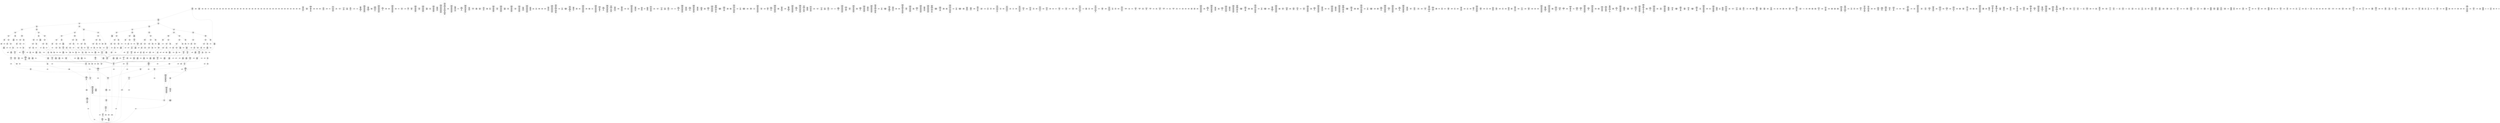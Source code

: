 /* Generated by GvGen v.1.0 (https://www.github.com/stricaud/gvgen) */

digraph G {
compound=true;
   node1 [label="[anywhere]"];
   node2 [label="# 0x0
PUSHX Data
PUSHX Data
MSTORE
PUSHX LogicData
CALLDATASIZE
LT
PUSHX Data
JUMPI
"];
   node3 [label="# 0xd
PUSHX Data
CALLDATALOAD
PUSHX Data
DIV
PUSHX LogicData
GT
PUSHX Data
JUMPI
"];
   node4 [label="# 0x3b
PUSHX LogicData
GT
PUSHX Data
JUMPI
"];
   node5 [label="# 0x46
PUSHX LogicData
GT
PUSHX Data
JUMPI
"];
   node6 [label="# 0x51
PUSHX LogicData
GT
PUSHX Data
JUMPI
"];
   node7 [label="# 0x5c
PUSHX LogicData
EQ
PUSHX Data
JUMPI
"];
   node8 [label="# 0x67
PUSHX LogicData
EQ
PUSHX Data
JUMPI
"];
   node9 [label="# 0x72
PUSHX LogicData
EQ
PUSHX Data
JUMPI
"];
   node10 [label="# 0x7d
PUSHX LogicData
EQ
PUSHX Data
JUMPI
"];
   node11 [label="# 0x88
PUSHX Data
REVERT
"];
   node12 [label="# 0x8c
JUMPDEST
PUSHX LogicData
EQ
PUSHX Data
JUMPI
"];
   node13 [label="# 0x98
PUSHX LogicData
EQ
PUSHX Data
JUMPI
"];
   node14 [label="# 0xa3
PUSHX LogicData
EQ
PUSHX Data
JUMPI
"];
   node15 [label="# 0xae
PUSHX LogicData
EQ
PUSHX Data
JUMPI
"];
   node16 [label="# 0xb9
PUSHX Data
REVERT
"];
   node17 [label="# 0xbd
JUMPDEST
PUSHX LogicData
GT
PUSHX Data
JUMPI
"];
   node18 [label="# 0xc9
PUSHX LogicData
EQ
PUSHX Data
JUMPI
"];
   node19 [label="# 0xd4
PUSHX LogicData
EQ
PUSHX Data
JUMPI
"];
   node20 [label="# 0xdf
PUSHX LogicData
EQ
PUSHX Data
JUMPI
"];
   node21 [label="# 0xea
PUSHX LogicData
EQ
PUSHX Data
JUMPI
"];
   node22 [label="# 0xf5
PUSHX Data
REVERT
"];
   node23 [label="# 0xf9
JUMPDEST
PUSHX LogicData
EQ
PUSHX Data
JUMPI
"];
   node24 [label="# 0x105
PUSHX LogicData
EQ
PUSHX Data
JUMPI
"];
   node25 [label="# 0x110
PUSHX LogicData
EQ
PUSHX Data
JUMPI
"];
   node26 [label="# 0x11b
PUSHX Data
REVERT
"];
   node27 [label="# 0x11f
JUMPDEST
PUSHX LogicData
GT
PUSHX Data
JUMPI
"];
   node28 [label="# 0x12b
PUSHX LogicData
GT
PUSHX Data
JUMPI
"];
   node29 [label="# 0x136
PUSHX LogicData
EQ
PUSHX Data
JUMPI
"];
   node30 [label="# 0x141
PUSHX LogicData
EQ
PUSHX Data
JUMPI
"];
   node31 [label="# 0x14c
PUSHX LogicData
EQ
PUSHX Data
JUMPI
"];
   node32 [label="# 0x157
PUSHX LogicData
EQ
PUSHX Data
JUMPI
"];
   node33 [label="# 0x162
PUSHX Data
REVERT
"];
   node34 [label="# 0x166
JUMPDEST
PUSHX LogicData
EQ
PUSHX Data
JUMPI
"];
   node35 [label="# 0x172
PUSHX LogicData
EQ
PUSHX Data
JUMPI
"];
   node36 [label="# 0x17d
PUSHX LogicData
EQ
PUSHX Data
JUMPI
"];
   node37 [label="# 0x188
PUSHX Data
REVERT
"];
   node38 [label="# 0x18c
JUMPDEST
PUSHX LogicData
GT
PUSHX Data
JUMPI
"];
   node39 [label="# 0x198
PUSHX LogicData
EQ
PUSHX Data
JUMPI
"];
   node40 [label="# 0x1a3
PUSHX LogicData
EQ
PUSHX Data
JUMPI
"];
   node41 [label="# 0x1ae
PUSHX LogicData
EQ
PUSHX Data
JUMPI
"];
   node42 [label="# 0x1b9
PUSHX LogicData
EQ
PUSHX Data
JUMPI
"];
   node43 [label="# 0x1c4
PUSHX Data
REVERT
"];
   node44 [label="# 0x1c8
JUMPDEST
PUSHX LogicData
EQ
PUSHX Data
JUMPI
"];
   node45 [label="# 0x1d4
PUSHX LogicData
EQ
PUSHX Data
JUMPI
"];
   node46 [label="# 0x1df
PUSHX LogicData
EQ
PUSHX Data
JUMPI
"];
   node47 [label="# 0x1ea
PUSHX Data
REVERT
"];
   node48 [label="# 0x1ee
JUMPDEST
PUSHX LogicData
GT
PUSHX Data
JUMPI
"];
   node49 [label="# 0x1fa
PUSHX LogicData
GT
PUSHX Data
JUMPI
"];
   node50 [label="# 0x205
PUSHX LogicData
GT
PUSHX Data
JUMPI
"];
   node51 [label="# 0x210
PUSHX LogicData
EQ
PUSHX Data
JUMPI
"];
   node52 [label="# 0x21b
PUSHX LogicData
EQ
PUSHX Data
JUMPI
"];
   node53 [label="# 0x226
PUSHX LogicData
EQ
PUSHX Data
JUMPI
"];
   node54 [label="# 0x231
PUSHX LogicData
EQ
PUSHX Data
JUMPI
"];
   node55 [label="# 0x23c
PUSHX Data
REVERT
"];
   node56 [label="# 0x240
JUMPDEST
PUSHX LogicData
EQ
PUSHX Data
JUMPI
"];
   node57 [label="# 0x24c
PUSHX LogicData
EQ
PUSHX Data
JUMPI
"];
   node58 [label="# 0x257
PUSHX LogicData
EQ
PUSHX Data
JUMPI
"];
   node59 [label="# 0x262
PUSHX LogicData
EQ
PUSHX Data
JUMPI
"];
   node60 [label="# 0x26d
PUSHX Data
REVERT
"];
   node61 [label="# 0x271
JUMPDEST
PUSHX LogicData
GT
PUSHX Data
JUMPI
"];
   node62 [label="# 0x27d
PUSHX LogicData
EQ
PUSHX Data
JUMPI
"];
   node63 [label="# 0x288
PUSHX LogicData
EQ
PUSHX Data
JUMPI
"];
   node64 [label="# 0x293
PUSHX LogicData
EQ
PUSHX Data
JUMPI
"];
   node65 [label="# 0x29e
PUSHX LogicData
EQ
PUSHX Data
JUMPI
"];
   node66 [label="# 0x2a9
PUSHX Data
REVERT
"];
   node67 [label="# 0x2ad
JUMPDEST
PUSHX LogicData
EQ
PUSHX Data
JUMPI
"];
   node68 [label="# 0x2b9
PUSHX LogicData
EQ
PUSHX Data
JUMPI
"];
   node69 [label="# 0x2c4
PUSHX LogicData
EQ
PUSHX Data
JUMPI
"];
   node70 [label="# 0x2cf
PUSHX Data
REVERT
"];
   node71 [label="# 0x2d3
JUMPDEST
PUSHX LogicData
GT
PUSHX Data
JUMPI
"];
   node72 [label="# 0x2df
PUSHX LogicData
GT
PUSHX Data
JUMPI
"];
   node73 [label="# 0x2ea
PUSHX LogicData
EQ
PUSHX Data
JUMPI
"];
   node74 [label="# 0x2f5
PUSHX LogicData
EQ
PUSHX Data
JUMPI
"];
   node75 [label="# 0x300
PUSHX LogicData
EQ
PUSHX Data
JUMPI
"];
   node76 [label="# 0x30b
PUSHX LogicData
EQ
PUSHX Data
JUMPI
"];
   node77 [label="# 0x316
PUSHX Data
REVERT
"];
   node78 [label="# 0x31a
JUMPDEST
PUSHX LogicData
EQ
PUSHX Data
JUMPI
"];
   node79 [label="# 0x326
PUSHX LogicData
EQ
PUSHX Data
JUMPI
"];
   node80 [label="# 0x331
PUSHX LogicData
EQ
PUSHX Data
JUMPI
"];
   node81 [label="# 0x33c
PUSHX Data
REVERT
"];
   node82 [label="# 0x340
JUMPDEST
PUSHX LogicData
GT
PUSHX Data
JUMPI
"];
   node83 [label="# 0x34c
PUSHX LogicData
EQ
PUSHX Data
JUMPI
"];
   node84 [label="# 0x357
PUSHX LogicData
EQ
PUSHX Data
JUMPI
"];
   node85 [label="# 0x362
PUSHX LogicData
EQ
PUSHX Data
JUMPI
"];
   node86 [label="# 0x36d
PUSHX LogicData
EQ
PUSHX Data
JUMPI
"];
   node87 [label="# 0x378
PUSHX Data
REVERT
"];
   node88 [label="# 0x37c
JUMPDEST
PUSHX LogicData
EQ
PUSHX Data
JUMPI
"];
   node89 [label="# 0x388
PUSHX LogicData
EQ
PUSHX Data
JUMPI
"];
   node90 [label="# 0x393
PUSHX LogicData
EQ
PUSHX Data
JUMPI
"];
   node91 [label="# 0x39e
JUMPDEST
PUSHX Data
REVERT
"];
   node92 [label="# 0x3a3
JUMPDEST
CALLVALUE
ISZERO
PUSHX Data
JUMPI
"];
   node93 [label="# 0x3ab
PUSHX Data
REVERT
"];
   node94 [label="# 0x3af
JUMPDEST
PUSHX Data
PUSHX Data
CALLDATASIZE
PUSHX Data
PUSHX Data
JUMP
"];
   node95 [label="# 0x3be
JUMPDEST
PUSHX Data
JUMP
"];
   node96 [label="# 0x3c3
JUMPDEST
PUSHX MemData
MLOAD
ISZERO
ISZERO
MSTORE
PUSHX ArithData
ADD
"];
   node97 [label="# 0x3cf
JUMPDEST
PUSHX MemData
MLOAD
SUB
RETURN
"];
   node98 [label="# 0x3d8
JUMPDEST
CALLVALUE
ISZERO
PUSHX Data
JUMPI
"];
   node99 [label="# 0x3e0
PUSHX Data
REVERT
"];
   node100 [label="# 0x3e4
JUMPDEST
PUSHX Data
PUSHX Data
JUMP
"];
   node101 [label="# 0x3ed
JUMPDEST
PUSHX MemData
MLOAD
PUSHX Data
PUSHX Data
JUMP
"];
   node102 [label="# 0x3fa
JUMPDEST
CALLVALUE
ISZERO
PUSHX Data
JUMPI
"];
   node103 [label="# 0x402
PUSHX Data
REVERT
"];
   node104 [label="# 0x406
JUMPDEST
PUSHX Data
PUSHX Data
CALLDATASIZE
PUSHX Data
PUSHX Data
JUMP
"];
   node105 [label="# 0x415
JUMPDEST
PUSHX Data
JUMP
"];
   node106 [label="# 0x41a
JUMPDEST
PUSHX MemData
MLOAD
PUSHX ArithData
PUSHX ArithData
PUSHX ArithData
EXP
SUB
AND
MSTORE
PUSHX ArithData
ADD
PUSHX Data
JUMP
"];
   node107 [label="# 0x432
JUMPDEST
CALLVALUE
ISZERO
PUSHX Data
JUMPI
"];
   node108 [label="# 0x43a
PUSHX Data
REVERT
"];
   node109 [label="# 0x43e
JUMPDEST
PUSHX Data
PUSHX Data
CALLDATASIZE
PUSHX Data
PUSHX Data
JUMP
"];
   node110 [label="# 0x44d
JUMPDEST
PUSHX Data
JUMP
"];
   node111 [label="# 0x452
JUMPDEST
STOP
"];
   node112 [label="# 0x454
JUMPDEST
CALLVALUE
ISZERO
PUSHX Data
JUMPI
"];
   node113 [label="# 0x45c
PUSHX Data
REVERT
"];
   node114 [label="# 0x460
JUMPDEST
PUSHX Data
PUSHX StorData
SLOAD
JUMP
"];
   node115 [label="# 0x46a
JUMPDEST
PUSHX MemData
MLOAD
MSTORE
PUSHX ArithData
ADD
PUSHX Data
JUMP
"];
   node116 [label="# 0x478
JUMPDEST
CALLVALUE
ISZERO
PUSHX Data
JUMPI
"];
   node117 [label="# 0x480
PUSHX Data
REVERT
"];
   node118 [label="# 0x484
JUMPDEST
PUSHX Data
PUSHX StorData
SLOAD
JUMP
"];
   node119 [label="# 0x48e
JUMPDEST
CALLVALUE
ISZERO
PUSHX Data
JUMPI
"];
   node120 [label="# 0x496
PUSHX Data
REVERT
"];
   node121 [label="# 0x49a
JUMPDEST
PUSHX Data
PUSHX Data
CALLDATASIZE
PUSHX Data
PUSHX Data
JUMP
"];
   node122 [label="# 0x4a9
JUMPDEST
PUSHX Data
JUMP
"];
   node123 [label="# 0x4ae
JUMPDEST
PUSHX Data
PUSHX Data
CALLDATASIZE
PUSHX Data
PUSHX Data
JUMP
"];
   node124 [label="# 0x4bc
JUMPDEST
PUSHX Data
JUMP
"];
   node125 [label="# 0x4c1
JUMPDEST
CALLVALUE
ISZERO
PUSHX Data
JUMPI
"];
   node126 [label="# 0x4c9
PUSHX Data
REVERT
"];
   node127 [label="# 0x4cd
JUMPDEST
PUSHX Data
PUSHX Data
CALLDATASIZE
PUSHX Data
PUSHX Data
JUMP
"];
   node128 [label="# 0x4dc
JUMPDEST
PUSHX Data
JUMP
"];
   node129 [label="# 0x4e1
JUMPDEST
CALLVALUE
ISZERO
PUSHX Data
JUMPI
"];
   node130 [label="# 0x4e9
PUSHX Data
REVERT
"];
   node131 [label="# 0x4ed
JUMPDEST
PUSHX Data
PUSHX Data
CALLDATASIZE
PUSHX Data
PUSHX Data
JUMP
"];
   node132 [label="# 0x4fc
JUMPDEST
PUSHX Data
JUMP
"];
   node133 [label="# 0x501
JUMPDEST
PUSHX Data
PUSHX Data
CALLDATASIZE
PUSHX Data
PUSHX Data
JUMP
"];
   node134 [label="# 0x50f
JUMPDEST
PUSHX Data
JUMP
"];
   node135 [label="# 0x514
JUMPDEST
CALLVALUE
ISZERO
PUSHX Data
JUMPI
"];
   node136 [label="# 0x51c
PUSHX Data
REVERT
"];
   node137 [label="# 0x520
JUMPDEST
PUSHX StorData
SLOAD
PUSHX Data
JUMP
"];
   node138 [label="# 0x529
JUMPDEST
CALLVALUE
ISZERO
PUSHX Data
JUMPI
"];
   node139 [label="# 0x531
PUSHX Data
REVERT
"];
   node140 [label="# 0x535
JUMPDEST
PUSHX Data
PUSHX Data
CALLDATASIZE
PUSHX Data
PUSHX Data
JUMP
"];
   node141 [label="# 0x544
JUMPDEST
PUSHX Data
JUMP
"];
   node142 [label="# 0x549
JUMPDEST
CALLVALUE
ISZERO
PUSHX Data
JUMPI
"];
   node143 [label="# 0x551
PUSHX Data
REVERT
"];
   node144 [label="# 0x555
JUMPDEST
PUSHX Data
PUSHX StorData
SLOAD
JUMP
"];
   node145 [label="# 0x55f
JUMPDEST
CALLVALUE
ISZERO
PUSHX Data
JUMPI
"];
   node146 [label="# 0x567
PUSHX Data
REVERT
"];
   node147 [label="# 0x56b
JUMPDEST
PUSHX Data
PUSHX Data
CALLDATASIZE
PUSHX Data
PUSHX Data
JUMP
"];
   node148 [label="# 0x57a
JUMPDEST
PUSHX Data
JUMP
"];
   node149 [label="# 0x57f
JUMPDEST
CALLVALUE
ISZERO
PUSHX Data
JUMPI
"];
   node150 [label="# 0x587
PUSHX Data
REVERT
"];
   node151 [label="# 0x58b
JUMPDEST
PUSHX Data
PUSHX Data
CALLDATASIZE
PUSHX Data
PUSHX Data
JUMP
"];
   node152 [label="# 0x59a
JUMPDEST
PUSHX Data
JUMP
"];
   node153 [label="# 0x59f
JUMPDEST
CALLVALUE
ISZERO
PUSHX Data
JUMPI
"];
   node154 [label="# 0x5a7
PUSHX Data
REVERT
"];
   node155 [label="# 0x5ab
JUMPDEST
PUSHX Data
PUSHX Data
CALLDATASIZE
PUSHX Data
PUSHX Data
JUMP
"];
   node156 [label="# 0x5ba
JUMPDEST
PUSHX Data
JUMP
"];
   node157 [label="# 0x5bf
JUMPDEST
CALLVALUE
ISZERO
PUSHX Data
JUMPI
"];
   node158 [label="# 0x5c7
PUSHX Data
REVERT
"];
   node159 [label="# 0x5cb
JUMPDEST
PUSHX Data
PUSHX Data
CALLDATASIZE
PUSHX Data
PUSHX Data
JUMP
"];
   node160 [label="# 0x5da
JUMPDEST
PUSHX Data
JUMP
"];
   node161 [label="# 0x5df
JUMPDEST
CALLVALUE
ISZERO
PUSHX Data
JUMPI
"];
   node162 [label="# 0x5e7
PUSHX Data
REVERT
"];
   node163 [label="# 0x5eb
JUMPDEST
PUSHX Data
PUSHX Data
CALLDATASIZE
PUSHX Data
PUSHX Data
JUMP
"];
   node164 [label="# 0x5fa
JUMPDEST
PUSHX Data
JUMP
"];
   node165 [label="# 0x5ff
JUMPDEST
CALLVALUE
ISZERO
PUSHX Data
JUMPI
"];
   node166 [label="# 0x607
PUSHX Data
REVERT
"];
   node167 [label="# 0x60b
JUMPDEST
PUSHX Data
PUSHX Data
CALLDATASIZE
PUSHX Data
PUSHX Data
JUMP
"];
   node168 [label="# 0x61a
JUMPDEST
PUSHX Data
JUMP
"];
   node169 [label="# 0x61f
JUMPDEST
CALLVALUE
ISZERO
PUSHX Data
JUMPI
"];
   node170 [label="# 0x627
PUSHX Data
REVERT
"];
   node171 [label="# 0x62b
JUMPDEST
PUSHX Data
PUSHX Data
JUMP
"];
   node172 [label="# 0x634
JUMPDEST
CALLVALUE
ISZERO
PUSHX Data
JUMPI
"];
   node173 [label="# 0x63c
PUSHX Data
REVERT
"];
   node174 [label="# 0x640
JUMPDEST
PUSHX Data
PUSHX Data
CALLDATASIZE
PUSHX Data
PUSHX Data
JUMP
"];
   node175 [label="# 0x64f
JUMPDEST
PUSHX Data
JUMP
"];
   node176 [label="# 0x654
JUMPDEST
CALLVALUE
ISZERO
PUSHX Data
JUMPI
"];
   node177 [label="# 0x65c
PUSHX Data
REVERT
"];
   node178 [label="# 0x660
JUMPDEST
PUSHX Data
PUSHX Data
CALLDATASIZE
PUSHX Data
PUSHX Data
JUMP
"];
   node179 [label="# 0x66f
JUMPDEST
PUSHX Data
JUMP
"];
   node180 [label="# 0x674
JUMPDEST
CALLVALUE
ISZERO
PUSHX Data
JUMPI
"];
   node181 [label="# 0x67c
PUSHX Data
REVERT
"];
   node182 [label="# 0x680
JUMPDEST
PUSHX Data
PUSHX Data
CALLDATASIZE
PUSHX Data
PUSHX Data
JUMP
"];
   node183 [label="# 0x68f
JUMPDEST
PUSHX Data
JUMP
"];
   node184 [label="# 0x694
JUMPDEST
CALLVALUE
ISZERO
PUSHX Data
JUMPI
"];
   node185 [label="# 0x69c
PUSHX Data
REVERT
"];
   node186 [label="# 0x6a0
JUMPDEST
PUSHX Data
PUSHX Data
CALLDATASIZE
PUSHX Data
PUSHX Data
JUMP
"];
   node187 [label="# 0x6af
JUMPDEST
PUSHX Data
JUMP
"];
   node188 [label="# 0x6b4
JUMPDEST
CALLVALUE
ISZERO
PUSHX Data
JUMPI
"];
   node189 [label="# 0x6bc
PUSHX Data
REVERT
"];
   node190 [label="# 0x6c0
JUMPDEST
PUSHX Data
PUSHX Data
JUMP
"];
   node191 [label="# 0x6c9
JUMPDEST
CALLVALUE
ISZERO
PUSHX Data
JUMPI
"];
   node192 [label="# 0x6d1
PUSHX Data
REVERT
"];
   node193 [label="# 0x6d5
JUMPDEST
PUSHX Data
PUSHX Data
CALLDATASIZE
PUSHX Data
PUSHX Data
JUMP
"];
   node194 [label="# 0x6e4
JUMPDEST
PUSHX Data
JUMP
"];
   node195 [label="# 0x6e9
JUMPDEST
CALLVALUE
ISZERO
PUSHX Data
JUMPI
"];
   node196 [label="# 0x6f1
PUSHX Data
REVERT
"];
   node197 [label="# 0x6f5
JUMPDEST
PUSHX Data
PUSHX Data
CALLDATASIZE
PUSHX Data
PUSHX Data
JUMP
"];
   node198 [label="# 0x704
JUMPDEST
PUSHX Data
JUMP
"];
   node199 [label="# 0x709
JUMPDEST
CALLVALUE
ISZERO
PUSHX Data
JUMPI
"];
   node200 [label="# 0x711
PUSHX Data
REVERT
"];
   node201 [label="# 0x715
JUMPDEST
PUSHX Data
PUSHX Data
CALLDATASIZE
PUSHX Data
PUSHX Data
JUMP
"];
   node202 [label="# 0x724
JUMPDEST
PUSHX Data
JUMP
"];
   node203 [label="# 0x729
JUMPDEST
CALLVALUE
ISZERO
PUSHX Data
JUMPI
"];
   node204 [label="# 0x731
PUSHX Data
REVERT
"];
   node205 [label="# 0x735
JUMPDEST
PUSHX Data
PUSHX Data
CALLDATASIZE
PUSHX Data
PUSHX Data
JUMP
"];
   node206 [label="# 0x744
JUMPDEST
PUSHX Data
JUMP
"];
   node207 [label="# 0x749
JUMPDEST
CALLVALUE
ISZERO
PUSHX Data
JUMPI
"];
   node208 [label="# 0x751
PUSHX Data
REVERT
"];
   node209 [label="# 0x755
JUMPDEST
PUSHX Data
PUSHX StorData
SLOAD
JUMP
"];
   node210 [label="# 0x75f
JUMPDEST
CALLVALUE
ISZERO
PUSHX Data
JUMPI
"];
   node211 [label="# 0x767
PUSHX Data
REVERT
"];
   node212 [label="# 0x76b
JUMPDEST
PUSHX Data
PUSHX Data
CALLDATASIZE
PUSHX Data
PUSHX Data
JUMP
"];
   node213 [label="# 0x77a
JUMPDEST
PUSHX Data
JUMP
"];
   node214 [label="# 0x77f
JUMPDEST
CALLVALUE
ISZERO
PUSHX Data
JUMPI
"];
   node215 [label="# 0x787
PUSHX Data
REVERT
"];
   node216 [label="# 0x78b
JUMPDEST
PUSHX Data
PUSHX Data
CALLDATASIZE
PUSHX Data
PUSHX Data
JUMP
"];
   node217 [label="# 0x79a
JUMPDEST
PUSHX Data
JUMP
"];
   node218 [label="# 0x79f
JUMPDEST
CALLVALUE
ISZERO
PUSHX Data
JUMPI
"];
   node219 [label="# 0x7a7
PUSHX Data
REVERT
"];
   node220 [label="# 0x7ab
JUMPDEST
PUSHX Data
PUSHX Data
JUMP
"];
   node221 [label="# 0x7b4
JUMPDEST
CALLVALUE
ISZERO
PUSHX Data
JUMPI
"];
   node222 [label="# 0x7bc
PUSHX Data
REVERT
"];
   node223 [label="# 0x7c0
JUMPDEST
PUSHX Data
PUSHX Data
JUMP
"];
   node224 [label="# 0x7c9
JUMPDEST
CALLVALUE
ISZERO
PUSHX Data
JUMPI
"];
   node225 [label="# 0x7d1
PUSHX Data
REVERT
"];
   node226 [label="# 0x7d5
JUMPDEST
PUSHX Data
PUSHX Data
JUMP
"];
   node227 [label="# 0x7df
JUMPDEST
CALLVALUE
ISZERO
PUSHX Data
JUMPI
"];
   node228 [label="# 0x7e7
PUSHX Data
REVERT
"];
   node229 [label="# 0x7eb
JUMPDEST
PUSHX Data
PUSHX Data
CALLDATASIZE
PUSHX Data
PUSHX Data
JUMP
"];
   node230 [label="# 0x7fa
JUMPDEST
PUSHX Data
JUMP
"];
   node231 [label="# 0x7ff
JUMPDEST
CALLVALUE
ISZERO
PUSHX Data
JUMPI
"];
   node232 [label="# 0x807
PUSHX Data
REVERT
"];
   node233 [label="# 0x80b
JUMPDEST
PUSHX Data
PUSHX Data
CALLDATASIZE
PUSHX Data
PUSHX Data
JUMP
"];
   node234 [label="# 0x81a
JUMPDEST
PUSHX Data
JUMP
"];
   node235 [label="# 0x81f
JUMPDEST
CALLVALUE
ISZERO
PUSHX Data
JUMPI
"];
   node236 [label="# 0x827
PUSHX Data
REVERT
"];
   node237 [label="# 0x82b
JUMPDEST
PUSHX StorData
SLOAD
PUSHX ArithData
PUSHX ArithData
PUSHX ArithData
EXP
SUB
AND
PUSHX Data
JUMP
"];
   node238 [label="# 0x83d
JUMPDEST
CALLVALUE
ISZERO
PUSHX Data
JUMPI
"];
   node239 [label="# 0x845
PUSHX Data
REVERT
"];
   node240 [label="# 0x849
JUMPDEST
PUSHX Data
PUSHX Data
CALLDATASIZE
PUSHX Data
PUSHX Data
JUMP
"];
   node241 [label="# 0x858
JUMPDEST
PUSHX Data
JUMP
"];
   node242 [label="# 0x85d
JUMPDEST
CALLVALUE
ISZERO
PUSHX Data
JUMPI
"];
   node243 [label="# 0x865
PUSHX Data
REVERT
"];
   node244 [label="# 0x869
JUMPDEST
PUSHX Data
PUSHX Data
JUMP
"];
   node245 [label="# 0x872
JUMPDEST
CALLVALUE
ISZERO
PUSHX Data
JUMPI
"];
   node246 [label="# 0x87a
PUSHX Data
REVERT
"];
   node247 [label="# 0x87e
JUMPDEST
PUSHX Data
PUSHX Data
CALLDATASIZE
PUSHX Data
PUSHX Data
JUMP
"];
   node248 [label="# 0x88d
JUMPDEST
PUSHX Data
JUMP
"];
   node249 [label="# 0x892
JUMPDEST
CALLVALUE
ISZERO
PUSHX Data
JUMPI
"];
   node250 [label="# 0x89a
PUSHX Data
REVERT
"];
   node251 [label="# 0x89e
JUMPDEST
PUSHX Data
PUSHX Data
CALLDATASIZE
PUSHX Data
PUSHX Data
JUMP
"];
   node252 [label="# 0x8ad
JUMPDEST
PUSHX Data
JUMP
"];
   node253 [label="# 0x8b2
JUMPDEST
CALLVALUE
ISZERO
PUSHX Data
JUMPI
"];
   node254 [label="# 0x8ba
PUSHX Data
REVERT
"];
   node255 [label="# 0x8be
JUMPDEST
PUSHX StorData
SLOAD
TIMESTAMP
GT
PUSHX Data
JUMP
"];
   node256 [label="# 0x8c9
JUMPDEST
CALLVALUE
ISZERO
PUSHX Data
JUMPI
"];
   node257 [label="# 0x8d1
PUSHX Data
REVERT
"];
   node258 [label="# 0x8d5
JUMPDEST
PUSHX Data
PUSHX Data
CALLDATASIZE
PUSHX Data
PUSHX Data
JUMP
"];
   node259 [label="# 0x8e4
JUMPDEST
PUSHX Data
JUMP
"];
   node260 [label="# 0x8e9
JUMPDEST
CALLVALUE
ISZERO
PUSHX Data
JUMPI
"];
   node261 [label="# 0x8f1
PUSHX Data
REVERT
"];
   node262 [label="# 0x8f5
JUMPDEST
PUSHX Data
PUSHX Data
CALLDATASIZE
PUSHX Data
PUSHX Data
JUMP
"];
   node263 [label="# 0x904
JUMPDEST
PUSHX Data
JUMP
"];
   node264 [label="# 0x909
JUMPDEST
CALLVALUE
ISZERO
PUSHX Data
JUMPI
"];
   node265 [label="# 0x911
PUSHX Data
REVERT
"];
   node266 [label="# 0x915
JUMPDEST
PUSHX StorData
SLOAD
TIMESTAMP
GT
PUSHX Data
JUMP
"];
   node267 [label="# 0x920
JUMPDEST
CALLVALUE
ISZERO
PUSHX Data
JUMPI
"];
   node268 [label="# 0x928
PUSHX Data
REVERT
"];
   node269 [label="# 0x92c
JUMPDEST
PUSHX Data
PUSHX Data
JUMP
"];
   node270 [label="# 0x936
JUMPDEST
CALLVALUE
ISZERO
PUSHX Data
JUMPI
"];
   node271 [label="# 0x93e
PUSHX Data
REVERT
"];
   node272 [label="# 0x942
JUMPDEST
PUSHX Data
PUSHX Data
JUMP
"];
   node273 [label="# 0x952
JUMPDEST
CALLVALUE
ISZERO
PUSHX Data
JUMPI
"];
   node274 [label="# 0x95a
PUSHX Data
REVERT
"];
   node275 [label="# 0x95e
JUMPDEST
PUSHX Data
PUSHX Data
CALLDATASIZE
PUSHX Data
PUSHX Data
JUMP
"];
   node276 [label="# 0x96d
JUMPDEST
PUSHX Data
JUMP
"];
   node277 [label="# 0x972
JUMPDEST
CALLVALUE
ISZERO
PUSHX Data
JUMPI
"];
   node278 [label="# 0x97a
PUSHX Data
REVERT
"];
   node279 [label="# 0x97e
JUMPDEST
PUSHX Data
PUSHX Data
CALLDATASIZE
PUSHX Data
PUSHX Data
JUMP
"];
   node280 [label="# 0x98d
JUMPDEST
PUSHX Data
JUMP
"];
   node281 [label="# 0x992
JUMPDEST
CALLVALUE
ISZERO
PUSHX Data
JUMPI
"];
   node282 [label="# 0x99a
PUSHX Data
REVERT
"];
   node283 [label="# 0x99e
JUMPDEST
PUSHX Data
PUSHX StorData
SLOAD
JUMP
"];
   node284 [label="# 0x9a8
JUMPDEST
CALLVALUE
ISZERO
PUSHX Data
JUMPI
"];
   node285 [label="# 0x9b0
PUSHX Data
REVERT
"];
   node286 [label="# 0x9b4
JUMPDEST
PUSHX Data
PUSHX Data
JUMP
"];
   node287 [label="# 0x9bd
JUMPDEST
CALLVALUE
ISZERO
PUSHX Data
JUMPI
"];
   node288 [label="# 0x9c5
PUSHX Data
REVERT
"];
   node289 [label="# 0x9c9
JUMPDEST
PUSHX Data
PUSHX Data
CALLDATASIZE
PUSHX Data
PUSHX Data
JUMP
"];
   node290 [label="# 0x9d8
JUMPDEST
PUSHX Data
PUSHX Data
MSTORE
PUSHX Data
MSTORE
PUSHX Data
SHA3
SLOAD
PUSHX ArithData
ADD
SLOAD
PUSHX BitData
AND
PUSHX Data
DIV
AND
JUMP
"];
   node291 [label="# 0x9fe
JUMPDEST
PUSHX MemData
MLOAD
PUSHX Data
PUSHX Data
JUMP
"];
   node292 [label="# 0xa0d
JUMPDEST
CALLVALUE
ISZERO
PUSHX Data
JUMPI
"];
   node293 [label="# 0xa15
PUSHX Data
REVERT
"];
   node294 [label="# 0xa19
JUMPDEST
PUSHX Data
PUSHX Data
CALLDATASIZE
PUSHX Data
PUSHX Data
JUMP
"];
   node295 [label="# 0xa28
JUMPDEST
PUSHX ArithData
PUSHX ArithData
PUSHX ArithData
EXP
SUB
AND
PUSHX Data
MSTORE
PUSHX Data
PUSHX Data
MSTORE
PUSHX Data
SHA3
AND
MSTORE
MSTORE
SHA3
SLOAD
PUSHX BitData
AND
JUMP
"];
   node296 [label="# 0xa56
JUMPDEST
CALLVALUE
ISZERO
PUSHX Data
JUMPI
"];
   node297 [label="# 0xa5e
PUSHX Data
REVERT
"];
   node298 [label="# 0xa62
JUMPDEST
PUSHX Data
PUSHX Data
CALLDATASIZE
PUSHX Data
PUSHX Data
JUMP
"];
   node299 [label="# 0xa71
JUMPDEST
PUSHX Data
JUMP
"];
   node300 [label="# 0xa76
JUMPDEST
CALLVALUE
ISZERO
PUSHX Data
JUMPI
"];
   node301 [label="# 0xa7e
PUSHX Data
REVERT
"];
   node302 [label="# 0xa82
JUMPDEST
PUSHX Data
PUSHX Data
CALLDATASIZE
PUSHX Data
PUSHX Data
JUMP
"];
   node303 [label="# 0xa91
JUMPDEST
PUSHX Data
JUMP
"];
   node304 [label="# 0xa96
JUMPDEST
CALLVALUE
ISZERO
PUSHX Data
JUMPI
"];
   node305 [label="# 0xa9e
PUSHX Data
REVERT
"];
   node306 [label="# 0xaa2
JUMPDEST
PUSHX Data
PUSHX Data
CALLDATASIZE
PUSHX Data
PUSHX Data
JUMP
"];
   node307 [label="# 0xab1
JUMPDEST
PUSHX Data
JUMP
"];
   node308 [label="# 0xab6
JUMPDEST
PUSHX Data
PUSHX BitData
NOT
AND
PUSHX LogicData
EQ
PUSHX Data
JUMPI
"];
   node309 [label="# 0xb00
PUSHX Data
PUSHX Data
JUMP
"];
   node310 [label="# 0xb09
JUMPDEST
JUMP
"];
   node311 [label="# 0xb0f
JUMPDEST
PUSHX Data
PUSHX StorData
SLOAD
PUSHX Data
PUSHX Data
JUMP
"];
   node312 [label="# 0xb1e
JUMPDEST
PUSHX ArithData
ADD
PUSHX ArithData
DIV
MUL
PUSHX ArithData
ADD
PUSHX MemData
MLOAD
ADD
PUSHX Data
MSTORE
MSTORE
PUSHX ArithData
ADD
SLOAD
PUSHX Data
PUSHX Data
JUMP
"];
   node313 [label="# 0xb4a
JUMPDEST
ISZERO
PUSHX Data
JUMPI
"];
   node314 [label="# 0xb51
PUSHX LogicData
LT
PUSHX Data
JUMPI
"];
   node315 [label="# 0xb59
PUSHX ArithData
SLOAD
DIV
MUL
MSTORE
PUSHX ArithData
ADD
PUSHX Data
JUMP
"];
   node316 [label="# 0xb6c
JUMPDEST
ADD
PUSHX Data
MSTORE
PUSHX Data
PUSHX Data
SHA3
"];
   node317 [label="# 0xb7a
JUMPDEST
SLOAD
MSTORE
PUSHX ArithData
ADD
PUSHX ArithData
ADD
GT
PUSHX Data
JUMPI
"];
   node318 [label="# 0xb8e
SUB
PUSHX BitData
AND
ADD
"];
   node319 [label="# 0xb97
JUMPDEST
JUMP
"];
   node320 [label="# 0xba1
JUMPDEST
PUSHX Data
MSTORE
PUSHX Data
PUSHX Data
MSTORE
PUSHX Data
SHA3
SLOAD
PUSHX ArithData
PUSHX ArithData
PUSHX ArithData
EXP
SUB
AND
PUSHX Data
JUMPI
"];
   node321 [label="# 0xbbe
PUSHX MemData
MLOAD
PUSHX ArithData
PUSHX ArithData
EXP
PUSHX ArithData
MUL
MSTORE
PUSHX Data
PUSHX ArithData
ADD
MSTORE
PUSHX Data
PUSHX ArithData
ADD
MSTORE
PUSHX Data
PUSHX ArithData
ADD
MSTORE
PUSHX Data
PUSHX ArithData
ADD
MSTORE
PUSHX ArithData
ADD
"];
   node322 [label="# 0xc2a
JUMPDEST
PUSHX MemData
MLOAD
SUB
REVERT
"];
   node323 [label="# 0xc33
JUMPDEST
PUSHX Data
MSTORE
PUSHX Data
PUSHX Data
MSTORE
PUSHX Data
SHA3
SLOAD
PUSHX ArithData
PUSHX ArithData
PUSHX ArithData
EXP
SUB
AND
JUMP
"];
   node324 [label="# 0xc4f
JUMPDEST
PUSHX Data
PUSHX Data
PUSHX Data
JUMP
"];
   node325 [label="# 0xc5a
JUMPDEST
PUSHX ArithData
PUSHX ArithData
PUSHX ArithData
EXP
SUB
AND
PUSHX ArithData
PUSHX ArithData
PUSHX ArithData
EXP
SUB
AND
EQ
ISZERO
PUSHX Data
JUMPI
"];
   node326 [label="# 0xc77
PUSHX MemData
MLOAD
PUSHX ArithData
PUSHX ArithData
EXP
PUSHX ArithData
MUL
MSTORE
PUSHX Data
PUSHX ArithData
ADD
MSTORE
PUSHX Data
PUSHX ArithData
ADD
MSTORE
PUSHX Data
PUSHX ArithData
ADD
MSTORE
PUSHX Data
PUSHX ArithData
ADD
MSTORE
PUSHX ArithData
ADD
PUSHX Data
JUMP
"];
   node327 [label="# 0xce7
JUMPDEST
CALLER
PUSHX ArithData
PUSHX ArithData
PUSHX ArithData
EXP
SUB
AND
EQ
PUSHX Data
JUMPI
"];
   node328 [label="# 0xcf9
PUSHX Data
CALLER
PUSHX Data
JUMP
"];
   node329 [label="# 0xd03
JUMPDEST
PUSHX Data
JUMPI
"];
   node330 [label="# 0xd08
PUSHX MemData
MLOAD
PUSHX ArithData
PUSHX ArithData
EXP
PUSHX ArithData
MUL
MSTORE
PUSHX Data
PUSHX ArithData
ADD
MSTORE
PUSHX Data
PUSHX ArithData
ADD
MSTORE
PUSHX Data
PUSHX ArithData
ADD
MSTORE
PUSHX Data
PUSHX ArithData
ADD
MSTORE
PUSHX ArithData
ADD
PUSHX Data
JUMP
"];
   node331 [label="# 0xd78
JUMPDEST
PUSHX Data
PUSHX Data
JUMP
"];
   node332 [label="# 0xd82
JUMPDEST
JUMP
"];
   node333 [label="# 0xd87
JUMPDEST
PUSHX StorData
SLOAD
LT
PUSHX Data
JUMPI
"];
   node334 [label="# 0xd93
PUSHX Data
REVERT
"];
   node335 [label="# 0xd97
JUMPDEST
PUSHX Data
MSTORE
PUSHX Data
SHA3
ADD
SLOAD
JUMP
"];
   node336 [label="# 0xda8
JUMPDEST
PUSHX LogicData
CALLVALUE
LT
ISZERO
PUSHX Data
JUMPI
"];
   node337 [label="# 0xdb9
PUSHX MemData
MLOAD
PUSHX ArithData
PUSHX ArithData
EXP
PUSHX ArithData
MUL
MSTORE
PUSHX Data
PUSHX ArithData
ADD
MSTORE
PUSHX Data
PUSHX ArithData
ADD
MSTORE
PUSHX Data
PUSHX ArithData
ADD
MSTORE
PUSHX ArithData
ADD
PUSHX Data
JUMP
"];
   node338 [label="# 0xe03
JUMPDEST
PUSHX StorData
SLOAD
TIMESTAMP
GT
PUSHX Data
JUMPI
"];
   node339 [label="# 0xe0d
PUSHX MemData
MLOAD
PUSHX ArithData
PUSHX ArithData
EXP
PUSHX ArithData
MUL
MSTORE
PUSHX Data
PUSHX ArithData
ADD
MSTORE
PUSHX Data
PUSHX ArithData
ADD
MSTORE
PUSHX Data
PUSHX ArithData
ADD
MSTORE
PUSHX ArithData
ADD
PUSHX Data
JUMP
"];
   node340 [label="# 0xe57
JUMPDEST
PUSHX StorData
SLOAD
PUSHX Data
PUSHX Data
PUSHX Data
JUMP
"];
   node341 [label="# 0xe67
JUMPDEST
TIMESTAMP
LT
PUSHX Data
JUMPI
"];
   node342 [label="# 0xe6e
PUSHX MemData
MLOAD
PUSHX ArithData
PUSHX ArithData
EXP
PUSHX ArithData
MUL
MSTORE
PUSHX Data
PUSHX ArithData
ADD
MSTORE
PUSHX Data
PUSHX ArithData
ADD
MSTORE
PUSHX Data
PUSHX ArithData
ADD
MSTORE
PUSHX ArithData
ADD
PUSHX Data
JUMP
"];
   node343 [label="# 0xeb8
JUMPDEST
CALLER
PUSHX Data
MSTORE
PUSHX Data
PUSHX Data
MSTORE
PUSHX Data
SHA3
SLOAD
PUSHX BitData
AND
ISZERO
PUSHX Data
JUMPI
"];
   node344 [label="# 0xed1
PUSHX MemData
MLOAD
PUSHX ArithData
PUSHX ArithData
EXP
PUSHX ArithData
MUL
MSTORE
PUSHX Data
PUSHX ArithData
ADD
MSTORE
PUSHX Data
PUSHX ArithData
ADD
MSTORE
PUSHX Data
PUSHX ArithData
ADD
MSTORE
PUSHX Data
PUSHX ArithData
ADD
MSTORE
PUSHX Data
PUSHX ArithData
ADD
MSTORE
PUSHX ArithData
ADD
PUSHX Data
JUMP
"];
   node345 [label="# 0xf67
JUMPDEST
PUSHX MemData
MLOAD
PUSHX ArithData
CALLER
MUL
PUSHX ArithData
ADD
MSTORE
PUSHX Data
PUSHX Data
PUSHX ArithData
ADD
PUSHX MemData
MLOAD
PUSHX ArithData
SUB
SUB
MSTORE
PUSHX Data
MSTORE
MLOAD
PUSHX ArithData
ADD
SHA3
PUSHX Data
PUSHX ArithData
MUL
PUSHX ArithData
ADD
PUSHX MemData
MLOAD
ADD
PUSHX Data
MSTORE
MSTORE
PUSHX ArithData
ADD
PUSHX ArithData
MUL
CALLDATACOPY
PUSHX Data
ADD
MSTORE
PUSHX Data
JUMP
"];
   node346 [label="# 0xfff
JUMPDEST
PUSHX Data
JUMPI
"];
   node347 [label="# 0x1004
PUSHX MemData
MLOAD
PUSHX ArithData
PUSHX ArithData
EXP
PUSHX ArithData
MUL
MSTORE
PUSHX Data
PUSHX ArithData
ADD
MSTORE
PUSHX Data
PUSHX ArithData
ADD
MSTORE
PUSHX Data
PUSHX ArithData
ADD
MSTORE
PUSHX Data
PUSHX ArithData
ADD
MSTORE
PUSHX ArithData
ADD
PUSHX Data
JUMP
"];
   node348 [label="# 0x1074
JUMPDEST
CALLER
PUSHX Data
MSTORE
PUSHX Data
PUSHX Data
MSTORE
PUSHX Data
SHA3
SLOAD
PUSHX BitData
NOT
AND
PUSHX BitData
OR
SSTORE
PUSHX Data
PUSHX Data
JUMP
"];
   node349 [label="# 0x1097
JUMPDEST
JUMP
"];
   node350 [label="# 0x109d
JUMPDEST
PUSHX StorData
SLOAD
PUSHX ArithData
PUSHX ArithData
PUSHX ArithData
EXP
SUB
AND
CALLER
EQ
PUSHX Data
JUMPI
"];
   node351 [label="# 0x10b0
PUSHX MemData
MLOAD
PUSHX ArithData
PUSHX ArithData
EXP
PUSHX ArithData
MUL
MSTORE
PUSHX Data
PUSHX ArithData
ADD
MSTORE
PUSHX ArithData
ADD
MSTORE
PUSHX MemData
MLOAD
PUSHX Data
PUSHX Data
CODECOPY
MLOAD
MSTORE
PUSHX ArithData
ADD
MSTORE
PUSHX ArithData
ADD
PUSHX Data
JUMP
"];
   node352 [label="# 0x10e8
JUMPDEST
PUSHX Data
SSTORE
PUSHX Data
MLOAD
MSTORE
TIMESTAMP
PUSHX ArithData
ADD
MSTORE
PUSHX Data
ADD
"];
   node353 [label="# 0x111e
JUMPDEST
PUSHX MemData
MLOAD
SUB
LOGX
JUMP
"];
   node354 [label="# 0x1129
JUMPDEST
PUSHX Data
PUSHX Data
PUSHX Data
PUSHX Data
JUMP
"];
   node355 [label="# 0x1136
JUMPDEST
PUSHX MemData
MLOAD
PUSHX Data
PUSHX Data
JUMP
"];
   node356 [label="# 0x1143
JUMPDEST
MSTORE
PUSHX MemData
MLOAD
SUB
PUSHX ArithData
ADD
SHA3
SLOAD
PUSHX BitData
AND
JUMP
"];
   node357 [label="# 0x115c
JUMPDEST
PUSHX Data
PUSHX Data
PUSHX Data
JUMP
"];
   node358 [label="# 0x116e
JUMPDEST
CALLVALUE
LT
ISZERO
PUSHX Data
JUMPI
"];
   node359 [label="# 0x1176
PUSHX MemData
MLOAD
PUSHX ArithData
PUSHX ArithData
EXP
PUSHX ArithData
MUL
MSTORE
PUSHX Data
PUSHX ArithData
ADD
MSTORE
PUSHX Data
PUSHX ArithData
ADD
MSTORE
PUSHX Data
PUSHX ArithData
ADD
MSTORE
PUSHX ArithData
ADD
PUSHX Data
JUMP
"];
   node360 [label="# 0x11c0
JUMPDEST
PUSHX StorData
SLOAD
TIMESTAMP
GT
PUSHX Data
JUMPI
"];
   node361 [label="# 0x11ca
PUSHX MemData
MLOAD
PUSHX ArithData
PUSHX ArithData
EXP
PUSHX ArithData
MUL
MSTORE
PUSHX Data
PUSHX ArithData
ADD
MSTORE
PUSHX Data
PUSHX ArithData
ADD
MSTORE
PUSHX Data
PUSHX ArithData
ADD
MSTORE
PUSHX ArithData
ADD
PUSHX Data
JUMP
"];
   node362 [label="# 0x1214
JUMPDEST
PUSHX StorData
SLOAD
PUSHX Data
PUSHX Data
PUSHX Data
JUMP
"];
   node363 [label="# 0x1224
JUMPDEST
TIMESTAMP
LT
PUSHX Data
JUMPI
"];
   node364 [label="# 0x122b
PUSHX MemData
MLOAD
PUSHX ArithData
PUSHX ArithData
EXP
PUSHX ArithData
MUL
MSTORE
PUSHX Data
PUSHX ArithData
ADD
MSTORE
PUSHX Data
PUSHX ArithData
ADD
MSTORE
PUSHX Data
PUSHX ArithData
ADD
MSTORE
PUSHX ArithData
ADD
PUSHX Data
JUMP
"];
   node365 [label="# 0x1275
JUMPDEST
PUSHX LogicData
LT
PUSHX Data
JUMPI
"];
   node366 [label="# 0x127e
PUSHX MemData
MLOAD
PUSHX ArithData
PUSHX ArithData
EXP
PUSHX ArithData
MUL
MSTORE
PUSHX Data
PUSHX ArithData
ADD
MSTORE
PUSHX Data
PUSHX ArithData
ADD
MSTORE
PUSHX Data
PUSHX ArithData
ADD
MSTORE
PUSHX ArithData
ADD
PUSHX Data
JUMP
"];
   node367 [label="# 0x12c8
JUMPDEST
CALLER
PUSHX Data
MSTORE
PUSHX Data
PUSHX Data
MSTORE
PUSHX Data
SHA3
SLOAD
PUSHX LogicData
GT
PUSHX Data
JUMPI
"];
   node368 [label="# 0x12e0
PUSHX MemData
MLOAD
PUSHX ArithData
PUSHX ArithData
EXP
PUSHX ArithData
MUL
MSTORE
PUSHX Data
PUSHX ArithData
ADD
MSTORE
PUSHX Data
PUSHX ArithData
ADD
MSTORE
PUSHX Data
PUSHX ArithData
ADD
MSTORE
PUSHX Data
PUSHX ArithData
ADD
MSTORE
PUSHX ArithData
ADD
PUSHX Data
JUMP
"];
   node369 [label="# 0x1350
JUMPDEST
CALLER
PUSHX Data
MSTORE
PUSHX Data
PUSHX Data
MSTORE
PUSHX Data
SHA3
SLOAD
PUSHX Data
PUSHX Data
JUMP
"];
   node370 [label="# 0x136f
JUMPDEST
SSTORE
PUSHX Data
"];
   node371 [label="# 0x1378
JUMPDEST
LT
ISZERO
PUSHX Data
JUMPI
"];
   node372 [label="# 0x1381
PUSHX Data
PUSHX Data
PUSHX Data
JUMP
"];
   node373 [label="# 0x138a
JUMPDEST
PUSHX Data
PUSHX Data
JUMP
"];
   node374 [label="# 0x1394
JUMPDEST
PUSHX Data
JUMP
"];
   node375 [label="# 0x139c
JUMPDEST
JUMP
"];
   node376 [label="# 0x13a0
JUMPDEST
PUSHX Data
MSTORE
PUSHX Data
PUSHX Data
MSTORE
PUSHX Data
SHA3
SLOAD
PUSHX Data
DIV
PUSHX BitData
AND
PUSHX Data
JUMPI
"];
   node377 [label="# 0x13bc
PUSHX MemData
MLOAD
PUSHX ArithData
PUSHX ArithData
EXP
PUSHX ArithData
MUL
MSTORE
PUSHX Data
PUSHX ArithData
ADD
MSTORE
PUSHX Data
PUSHX ArithData
ADD
MSTORE
PUSHX Data
PUSHX ArithData
ADD
MSTORE
PUSHX Data
PUSHX ArithData
ADD
MSTORE
PUSHX ArithData
ADD
PUSHX Data
JUMP
"];
   node378 [label="# 0x142c
JUMPDEST
PUSHX StorData
SLOAD
PUSHX MemData
MLOAD
PUSHX Data
MSTORE
CALLER
PUSHX ArithData
ADD
MSTORE
PUSHX ArithData
ADD
MSTORE
PUSHX ArithData
PUSHX ArithData
PUSHX ArithData
EXP
SUB
AND
PUSHX Data
PUSHX ArithData
ADD
PUSHX Data
PUSHX MemData
MLOAD
SUB
PUSHX Data
EXTCODESIZE
ISZERO
ISZERO
PUSHX Data
JUMPI
"];
   node379 [label="# 0x148d
PUSHX Data
REVERT
"];
   node380 [label="# 0x1491
JUMPDEST
GAS
CALL
ISZERO
ISZERO
PUSHX Data
JUMPI
"];
   node381 [label="# 0x149c
RETURNDATASIZE
PUSHX Data
RETURNDATACOPY
RETURNDATASIZE
PUSHX Data
REVERT
"];
   node382 [label="# 0x14a5
JUMPDEST
PUSHX StorData
SLOAD
PUSHX MemData
MLOAD
PUSHX ArithData
ADD
MSTORE
PUSHX Data
MSTORE
PUSHX Data
PUSHX ArithData
PUSHX ArithData
PUSHX ArithData
EXP
SUB
AND
CALLER
PUSHX Data
JUMP
"];
   node383 [label="# 0x14d4
JUMPDEST
PUSHX Data
MSTORE
PUSHX Data
PUSHX Data
MSTORE
PUSHX Data
SHA3
SLOAD
PUSHX BitData
NOT
AND
SSTORE
JUMP
"];
   node384 [label="# 0x14ed
JUMPDEST
PUSHX Data
CALLER
PUSHX Data
JUMP
"];
   node385 [label="# 0x14f7
JUMPDEST
PUSHX Data
JUMPI
"];
   node386 [label="# 0x14fc
PUSHX MemData
MLOAD
PUSHX ArithData
PUSHX ArithData
EXP
PUSHX ArithData
MUL
MSTORE
PUSHX Data
PUSHX ArithData
ADD
MSTORE
PUSHX Data
PUSHX ArithData
ADD
MSTORE
PUSHX Data
PUSHX ArithData
ADD
MSTORE
PUSHX Data
PUSHX ArithData
ADD
MSTORE
PUSHX ArithData
ADD
PUSHX Data
JUMP
"];
   node387 [label="# 0x156c
JUMPDEST
PUSHX Data
PUSHX Data
JUMP
"];
   node388 [label="# 0x1577
JUMPDEST
PUSHX Data
PUSHX Data
PUSHX Data
JUMP
"];
   node389 [label="# 0x1582
JUMPDEST
LT
PUSHX Data
JUMPI
"];
   node390 [label="# 0x1589
PUSHX MemData
MLOAD
PUSHX ArithData
PUSHX ArithData
EXP
PUSHX ArithData
MUL
MSTORE
PUSHX Data
PUSHX ArithData
ADD
MSTORE
PUSHX Data
PUSHX ArithData
ADD
MSTORE
PUSHX Data
PUSHX ArithData
ADD
MSTORE
PUSHX Data
PUSHX ArithData
ADD
MSTORE
PUSHX ArithData
ADD
PUSHX Data
JUMP
"];
   node391 [label="# 0x15f9
JUMPDEST
PUSHX ArithData
PUSHX ArithData
PUSHX ArithData
EXP
SUB
AND
PUSHX Data
MSTORE
PUSHX Data
PUSHX Data
MSTORE
PUSHX Data
SHA3
MSTORE
MSTORE
SHA3
SLOAD
JUMP
"];
   node392 [label="# 0x1622
JUMPDEST
PUSHX StorData
SLOAD
PUSHX ArithData
PUSHX ArithData
PUSHX ArithData
EXP
SUB
AND
CALLER
EQ
PUSHX Data
JUMPI
"];
   node393 [label="# 0x1635
PUSHX MemData
MLOAD
PUSHX ArithData
PUSHX ArithData
EXP
PUSHX ArithData
MUL
MSTORE
PUSHX Data
PUSHX ArithData
ADD
MSTORE
PUSHX ArithData
ADD
MSTORE
PUSHX MemData
MLOAD
PUSHX Data
PUSHX Data
CODECOPY
MLOAD
MSTORE
PUSHX ArithData
ADD
MSTORE
PUSHX ArithData
ADD
PUSHX Data
JUMP
"];
   node394 [label="# 0x166d
JUMPDEST
PUSHX StorData
SLOAD
PUSHX BitData
NOT
AND
PUSHX ArithData
PUSHX ArithData
PUSHX ArithData
EXP
SUB
AND
OR
SSTORE
PUSHX Data
MLOAD
ADDRESS
MSTORE
PUSHX ArithData
ADD
MSTORE
PUSHX Data
ADD
PUSHX Data
JUMP
"];
   node395 [label="# 0x16cf
JUMPDEST
PUSHX Data
MSTORE
PUSHX Data
PUSHX Data
MSTORE
PUSHX Data
SHA3
SLOAD
PUSHX BitData
AND
PUSHX LogicData
GT
ISZERO
PUSHX Data
JUMPI
"];
   node396 [label="# 0x16ed
PUSHX Data
PUSHX Data
JUMP
"];
   node397 [label="# 0x16f4
JUMPDEST
PUSHX Data
PUSHX Data
MSTORE
PUSHX Data
PUSHX Data
MSTORE
PUSHX Data
SHA3
SLOAD
PUSHX BitData
AND
PUSHX LogicData
GT
ISZERO
PUSHX Data
JUMPI
"];
   node398 [label="# 0x1714
PUSHX Data
PUSHX Data
JUMP
"];
   node399 [label="# 0x171b
JUMPDEST
EQ
ISZERO
PUSHX Data
JUMPI
"];
   node400 [label="# 0x1722
PUSHX MemData
MLOAD
PUSHX ArithData
PUSHX ArithData
EXP
PUSHX ArithData
MUL
MSTORE
PUSHX Data
PUSHX ArithData
ADD
MSTORE
PUSHX Data
PUSHX ArithData
ADD
MSTORE
PUSHX Data
PUSHX ArithData
ADD
MSTORE
PUSHX Data
PUSHX ArithData
ADD
MSTORE
PUSHX ArithData
ADD
PUSHX Data
JUMP
"];
   node401 [label="# 0x1792
JUMPDEST
PUSHX Data
MSTORE
PUSHX Data
PUSHX Data
MSTORE
PUSHX Data
SHA3
PUSHX ArithData
ADD
SLOAD
PUSHX StorData
SLOAD
LT
PUSHX Data
JUMPI
"];
   node402 [label="# 0x17b4
PUSHX Data
PUSHX Data
JUMP
"];
   node403 [label="# 0x17bb
JUMPDEST
PUSHX Data
MSTORE
PUSHX Data
PUSHX Data
SHA3
ADD
SLOAD
TIMESTAMP
PUSHX Data
PUSHX Data
JUMP
"];
   node404 [label="# 0x17d5
JUMPDEST
GT
JUMP
"];
   node405 [label="# 0x17df
JUMPDEST
PUSHX Data
PUSHX Data
MSTORE
PUSHX Data
MSTORE
PUSHX Data
SHA3
SLOAD
PUSHX Data
PUSHX Data
JUMP
"];
   node406 [label="# 0x17f8
JUMPDEST
PUSHX ArithData
ADD
PUSHX ArithData
DIV
MUL
PUSHX ArithData
ADD
PUSHX MemData
MLOAD
ADD
PUSHX Data
MSTORE
MSTORE
PUSHX ArithData
ADD
SLOAD
PUSHX Data
PUSHX Data
JUMP
"];
   node407 [label="# 0x1824
JUMPDEST
ISZERO
PUSHX Data
JUMPI
"];
   node408 [label="# 0x182b
PUSHX LogicData
LT
PUSHX Data
JUMPI
"];
   node409 [label="# 0x1833
PUSHX ArithData
SLOAD
DIV
MUL
MSTORE
PUSHX ArithData
ADD
PUSHX Data
JUMP
"];
   node410 [label="# 0x1846
JUMPDEST
ADD
PUSHX Data
MSTORE
PUSHX Data
PUSHX Data
SHA3
"];
   node411 [label="# 0x1854
JUMPDEST
SLOAD
MSTORE
PUSHX ArithData
ADD
PUSHX ArithData
ADD
GT
PUSHX Data
JUMPI
"];
   node412 [label="# 0x1868
SUB
PUSHX BitData
AND
ADD
"];
   node413 [label="# 0x1871
JUMPDEST
JUMP
"];
   node414 [label="# 0x1879
JUMPDEST
PUSHX StorData
SLOAD
PUSHX ArithData
PUSHX ArithData
PUSHX ArithData
EXP
SUB
AND
CALLER
EQ
PUSHX Data
JUMPI
"];
   node415 [label="# 0x188c
PUSHX MemData
MLOAD
PUSHX ArithData
PUSHX ArithData
EXP
PUSHX ArithData
MUL
MSTORE
PUSHX Data
PUSHX ArithData
ADD
MSTORE
PUSHX ArithData
ADD
MSTORE
PUSHX MemData
MLOAD
PUSHX Data
PUSHX Data
CODECOPY
MLOAD
MSTORE
PUSHX ArithData
ADD
MSTORE
PUSHX ArithData
ADD
PUSHX Data
JUMP
"];
   node416 [label="# 0x18c4
JUMPDEST
PUSHX Data
SSTORE
PUSHX Data
MLOAD
MSTORE
TIMESTAMP
PUSHX ArithData
ADD
MSTORE
PUSHX Data
ADD
PUSHX Data
JUMP
"];
   node417 [label="# 0x18fe
JUMPDEST
PUSHX StorData
SLOAD
PUSHX ArithData
PUSHX ArithData
PUSHX ArithData
EXP
SUB
AND
CALLER
EQ
PUSHX Data
JUMPI
"];
   node418 [label="# 0x1911
PUSHX MemData
MLOAD
PUSHX ArithData
PUSHX ArithData
EXP
PUSHX ArithData
MUL
MSTORE
PUSHX Data
PUSHX ArithData
ADD
MSTORE
PUSHX ArithData
ADD
MSTORE
PUSHX MemData
MLOAD
PUSHX Data
PUSHX Data
CODECOPY
MLOAD
MSTORE
PUSHX ArithData
ADD
MSTORE
PUSHX ArithData
ADD
PUSHX Data
JUMP
"];
   node419 [label="# 0x1949
JUMPDEST
ADDRESS
BALANCE
PUSHX Data
JUMPI
"];
   node420 [label="# 0x1951
PUSHX MemData
MLOAD
PUSHX ArithData
PUSHX ArithData
EXP
PUSHX ArithData
MUL
MSTORE
PUSHX Data
PUSHX ArithData
ADD
MSTORE
PUSHX Data
PUSHX ArithData
ADD
MSTORE
PUSHX Data
PUSHX ArithData
ADD
MSTORE
PUSHX ArithData
ADD
PUSHX Data
JUMP
"];
   node421 [label="# 0x199b
JUMPDEST
PUSHX MemData
MLOAD
CALLER
ISZERO
PUSHX ArithData
MUL
PUSHX Data
CALL
ISZERO
ISZERO
PUSHX Data
JUMPI
"];
   node422 [label="# 0x19bf
RETURNDATASIZE
PUSHX Data
RETURNDATACOPY
RETURNDATASIZE
PUSHX Data
REVERT
"];
   node423 [label="# 0x19c8
JUMPDEST
PUSHX StorData
SLOAD
PUSHX ArithData
PUSHX ArithData
PUSHX ArithData
EXP
SUB
AND
CALLER
EQ
PUSHX Data
JUMPI
"];
   node424 [label="# 0x19db
PUSHX MemData
MLOAD
PUSHX ArithData
PUSHX ArithData
EXP
PUSHX ArithData
MUL
MSTORE
PUSHX Data
PUSHX ArithData
ADD
MSTORE
PUSHX ArithData
ADD
MSTORE
PUSHX MemData
MLOAD
PUSHX Data
PUSHX Data
CODECOPY
MLOAD
MSTORE
PUSHX ArithData
ADD
MSTORE
PUSHX ArithData
ADD
PUSHX Data
JUMP
"];
   node425 [label="# 0x1a13
JUMPDEST
PUSHX Data
SSTORE
PUSHX Data
MLOAD
MSTORE
TIMESTAMP
PUSHX ArithData
ADD
MSTORE
PUSHX Data
ADD
PUSHX Data
JUMP
"];
   node426 [label="# 0x1a4d
JUMPDEST
PUSHX Data
PUSHX MemData
MLOAD
PUSHX ArithData
ADD
PUSHX Data
MSTORE
PUSHX Data
MSTORE
PUSHX Data
JUMP
"];
   node427 [label="# 0x1a68
JUMPDEST
CALLER
PUSHX Data
PUSHX Data
JUMP
"];
   node428 [label="# 0x1a72
JUMPDEST
PUSHX ArithData
PUSHX ArithData
PUSHX ArithData
EXP
SUB
AND
EQ
PUSHX Data
JUMPI
"];
   node429 [label="# 0x1a81
PUSHX MemData
MLOAD
PUSHX ArithData
PUSHX ArithData
EXP
PUSHX ArithData
MUL
MSTORE
PUSHX Data
PUSHX ArithData
ADD
MSTORE
PUSHX Data
PUSHX ArithData
ADD
MSTORE
PUSHX Data
PUSHX ArithData
ADD
MSTORE
PUSHX ArithData
ADD
PUSHX Data
JUMP
"];
   node430 [label="# 0x1acb
JUMPDEST
PUSHX StorData
SLOAD
PUSHX MemData
MLOAD
PUSHX Data
MSTORE
MLOAD
PUSHX ArithData
PUSHX ArithData
PUSHX ArithData
EXP
SUB
AND
PUSHX Data
CALLER
PUSHX Data
PUSHX ArithData
ADD
PUSHX Data
SUB
ADD
GAS
STATICCALL
ISZERO
ISZERO
PUSHX Data
JUMPI
"];
   node431 [label="# 0x1b2e
RETURNDATASIZE
PUSHX Data
RETURNDATACOPY
RETURNDATASIZE
PUSHX Data
REVERT
"];
   node432 [label="# 0x1b37
JUMPDEST
PUSHX MemData
MLOAD
RETURNDATASIZE
PUSHX BitData
NOT
PUSHX ArithData
ADD
AND
ADD
PUSHX Data
MSTORE
ADD
PUSHX Data
PUSHX Data
JUMP
"];
   node433 [label="# 0x1b5b
JUMPDEST
PUSHX Data
PUSHX Data
PUSHX Data
JUMP
"];
   node434 [label="# 0x1b66
JUMPDEST
PUSHX Data
PUSHX Data
PUSHX Data
JUMP
"];
   node435 [label="# 0x1b71
JUMPDEST
PUSHX MemData
MLOAD
PUSHX ArithData
PUSHX BitData
AND
MUL
MSTORE
PUSHX ArithData
PUSHX ArithData
PUSHX ArithData
EXP
SUB
AND
PUSHX ArithData
ADD
MSTORE
PUSHX ArithData
ADD
MSTORE
PUSHX ArithData
ADD
PUSHX Data
PUSHX MemData
MLOAD
SUB
PUSHX Data
EXTCODESIZE
ISZERO
ISZERO
PUSHX Data
JUMPI
"];
   node436 [label="# 0x1bca
PUSHX Data
REVERT
"];
   node437 [label="# 0x1bce
JUMPDEST
GAS
CALL
ISZERO
ISZERO
PUSHX Data
JUMPI
"];
   node438 [label="# 0x1bd9
RETURNDATASIZE
PUSHX Data
RETURNDATACOPY
RETURNDATASIZE
PUSHX Data
REVERT
"];
   node439 [label="# 0x1be2
JUMPDEST
PUSHX Data
PUSHX Data
JUMP
"];
   node440 [label="# 0x1bf0
JUMPDEST
PUSHX Data
PUSHX Data
PUSHX StorData
SLOAD
JUMP
"];
   node441 [label="# 0x1bfb
JUMPDEST
LT
PUSHX Data
JUMPI
"];
   node442 [label="# 0x1c02
PUSHX MemData
MLOAD
PUSHX ArithData
PUSHX ArithData
EXP
PUSHX ArithData
MUL
MSTORE
PUSHX Data
PUSHX ArithData
ADD
MSTORE
PUSHX Data
PUSHX ArithData
ADD
MSTORE
PUSHX Data
PUSHX ArithData
ADD
MSTORE
PUSHX Data
PUSHX ArithData
ADD
MSTORE
PUSHX ArithData
ADD
PUSHX Data
JUMP
"];
   node443 [label="# 0x1c72
JUMPDEST
PUSHX StorData
SLOAD
LT
PUSHX Data
JUMPI
"];
   node444 [label="# 0x1c7e
PUSHX Data
PUSHX Data
JUMP
"];
   node445 [label="# 0x1c85
JUMPDEST
PUSHX Data
MSTORE
PUSHX Data
PUSHX Data
SHA3
ADD
SLOAD
JUMP
"];
   node446 [label="# 0x1c97
JUMPDEST
PUSHX StorData
SLOAD
PUSHX ArithData
PUSHX ArithData
PUSHX ArithData
EXP
SUB
AND
CALLER
EQ
PUSHX Data
JUMPI
"];
   node447 [label="# 0x1caa
PUSHX MemData
MLOAD
PUSHX ArithData
PUSHX ArithData
EXP
PUSHX ArithData
MUL
MSTORE
PUSHX Data
PUSHX ArithData
ADD
MSTORE
PUSHX ArithData
ADD
MSTORE
PUSHX MemData
MLOAD
PUSHX Data
PUSHX Data
CODECOPY
MLOAD
MSTORE
PUSHX ArithData
ADD
MSTORE
PUSHX ArithData
ADD
PUSHX Data
JUMP
"];
   node448 [label="# 0x1ce2
JUMPDEST
PUSHX Data
PUSHX Data
PUSHX Data
JUMP
"];
   node449 [label="# 0x1cee
JUMPDEST
PUSHX Data
MSTORE
PUSHX Data
PUSHX Data
MSTORE
PUSHX Data
SHA3
SLOAD
PUSHX BitData
AND
PUSHX LogicData
GT
ISZERO
PUSHX Data
JUMPI
"];
   node450 [label="# 0x1d0a
PUSHX Data
PUSHX Data
JUMP
"];
   node451 [label="# 0x1d11
JUMPDEST
PUSHX Data
MSTORE
PUSHX Data
PUSHX Data
MSTORE
PUSHX Data
SHA3
SLOAD
PUSHX ArithData
PUSHX ArithData
PUSHX ArithData
EXP
SUB
AND
PUSHX Data
JUMPI
"];
   node452 [label="# 0x1d2f
PUSHX MemData
MLOAD
PUSHX ArithData
PUSHX ArithData
EXP
PUSHX ArithData
MUL
MSTORE
PUSHX Data
PUSHX ArithData
ADD
MSTORE
PUSHX Data
PUSHX ArithData
ADD
MSTORE
PUSHX Data
PUSHX ArithData
ADD
MSTORE
PUSHX Data
PUSHX ArithData
ADD
MSTORE
PUSHX ArithData
ADD
PUSHX Data
JUMP
"];
   node453 [label="# 0x1d9f
JUMPDEST
PUSHX StorData
SLOAD
PUSHX ArithData
PUSHX ArithData
PUSHX ArithData
EXP
SUB
AND
CALLER
EQ
PUSHX Data
JUMPI
"];
   node454 [label="# 0x1db2
PUSHX MemData
MLOAD
PUSHX ArithData
PUSHX ArithData
EXP
PUSHX ArithData
MUL
MSTORE
PUSHX Data
PUSHX ArithData
ADD
MSTORE
PUSHX ArithData
ADD
MSTORE
PUSHX MemData
MLOAD
PUSHX Data
PUSHX Data
CODECOPY
MLOAD
MSTORE
PUSHX ArithData
ADD
MSTORE
PUSHX ArithData
ADD
PUSHX Data
JUMP
"];
   node455 [label="# 0x1dea
JUMPDEST
PUSHX StorData
SLOAD
PUSHX BitData
NOT
AND
PUSHX ArithData
PUSHX ArithData
PUSHX ArithData
EXP
SUB
AND
OR
SSTORE
PUSHX Data
MLOAD
ADDRESS
MSTORE
PUSHX ArithData
ADD
MSTORE
PUSHX Data
ADD
PUSHX Data
JUMP
"];
   node456 [label="# 0x1e4c
JUMPDEST
PUSHX Data
MSTORE
PUSHX Data
PUSHX Data
MSTORE
PUSHX Data
SHA3
SLOAD
PUSHX Data
PUSHX Data
PUSHX Data
JUMP
"];
   node457 [label="# 0x1e69
JUMPDEST
PUSHX ArithData
ADD
PUSHX ArithData
DIV
MUL
PUSHX ArithData
ADD
PUSHX MemData
MLOAD
ADD
PUSHX Data
MSTORE
MSTORE
PUSHX ArithData
ADD
SLOAD
PUSHX Data
PUSHX Data
JUMP
"];
   node458 [label="# 0x1e95
JUMPDEST
ISZERO
PUSHX Data
JUMPI
"];
   node459 [label="# 0x1e9c
PUSHX LogicData
LT
PUSHX Data
JUMPI
"];
   node460 [label="# 0x1ea4
PUSHX ArithData
SLOAD
DIV
MUL
MSTORE
PUSHX ArithData
ADD
PUSHX Data
JUMP
"];
   node461 [label="# 0x1eb7
JUMPDEST
ADD
PUSHX Data
MSTORE
PUSHX Data
PUSHX Data
SHA3
"];
   node462 [label="# 0x1ec5
JUMPDEST
SLOAD
MSTORE
PUSHX ArithData
ADD
PUSHX ArithData
ADD
GT
PUSHX Data
JUMPI
"];
   node463 [label="# 0x1ed9
SUB
PUSHX BitData
AND
ADD
"];
   node464 [label="# 0x1ee2
JUMPDEST
JUMP
"];
   node465 [label="# 0x1eee
JUMPDEST
PUSHX Data
PUSHX ArithData
PUSHX ArithData
PUSHX ArithData
EXP
SUB
AND
PUSHX Data
JUMPI
"];
   node466 [label="# 0x1eff
PUSHX MemData
MLOAD
PUSHX ArithData
PUSHX ArithData
EXP
PUSHX ArithData
MUL
MSTORE
PUSHX Data
PUSHX ArithData
ADD
MSTORE
PUSHX Data
PUSHX ArithData
ADD
MSTORE
PUSHX Data
PUSHX ArithData
ADD
MSTORE
PUSHX Data
PUSHX ArithData
ADD
MSTORE
PUSHX ArithData
ADD
PUSHX Data
JUMP
"];
   node467 [label="# 0x1f6f
JUMPDEST
PUSHX ArithData
PUSHX ArithData
PUSHX ArithData
EXP
SUB
AND
PUSHX Data
MSTORE
PUSHX Data
PUSHX Data
MSTORE
PUSHX Data
SHA3
SLOAD
JUMP
"];
   node468 [label="# 0x1f8b
JUMPDEST
PUSHX StorData
SLOAD
PUSHX ArithData
PUSHX ArithData
PUSHX ArithData
EXP
SUB
AND
CALLER
EQ
PUSHX Data
JUMPI
"];
   node469 [label="# 0x1f9e
PUSHX MemData
MLOAD
PUSHX ArithData
PUSHX ArithData
EXP
PUSHX ArithData
MUL
MSTORE
PUSHX Data
PUSHX ArithData
ADD
MSTORE
PUSHX ArithData
ADD
MSTORE
PUSHX MemData
MLOAD
PUSHX Data
PUSHX Data
CODECOPY
MLOAD
MSTORE
PUSHX ArithData
ADD
MSTORE
PUSHX ArithData
ADD
PUSHX Data
JUMP
"];
   node470 [label="# 0x1fd6
JUMPDEST
PUSHX Data
PUSHX Data
PUSHX Data
JUMP
"];
   node471 [label="# 0x1fe0
JUMPDEST
JUMP
"];
   node472 [label="# 0x1fe2
JUMPDEST
PUSHX StorData
SLOAD
TIMESTAMP
GT
PUSHX Data
JUMPI
"];
   node473 [label="# 0x1fec
PUSHX MemData
MLOAD
PUSHX ArithData
PUSHX ArithData
EXP
PUSHX ArithData
MUL
MSTORE
PUSHX Data
PUSHX ArithData
ADD
MSTORE
PUSHX ArithData
ADD
MSTORE
PUSHX Data
PUSHX ArithData
ADD
MSTORE
PUSHX Data
PUSHX ArithData
ADD
MSTORE
PUSHX ArithData
ADD
PUSHX Data
JUMP
"];
   node474 [label="# 0x205b
JUMPDEST
CALLER
PUSHX Data
PUSHX Data
JUMP
"];
   node475 [label="# 0x2065
JUMPDEST
PUSHX ArithData
PUSHX ArithData
PUSHX ArithData
EXP
SUB
AND
EQ
PUSHX Data
JUMPI
"];
   node476 [label="# 0x2074
PUSHX MemData
MLOAD
PUSHX ArithData
PUSHX ArithData
EXP
PUSHX ArithData
MUL
MSTORE
PUSHX Data
PUSHX ArithData
ADD
MSTORE
PUSHX Data
PUSHX ArithData
ADD
MSTORE
PUSHX Data
PUSHX ArithData
ADD
MSTORE
PUSHX ArithData
ADD
PUSHX Data
JUMP
"];
   node477 [label="# 0x20be
JUMPDEST
PUSHX Data
MSTORE
PUSHX Data
PUSHX Data
MSTORE
PUSHX Data
SHA3
SLOAD
PUSHX Data
DIV
PUSHX BitData
AND
ISZERO
PUSHX Data
JUMPI
"];
   node478 [label="# 0x20db
PUSHX MemData
MLOAD
PUSHX ArithData
PUSHX ArithData
EXP
PUSHX ArithData
MUL
MSTORE
PUSHX Data
PUSHX ArithData
ADD
MSTORE
PUSHX Data
PUSHX ArithData
ADD
MSTORE
PUSHX Data
PUSHX ArithData
ADD
MSTORE
PUSHX Data
PUSHX ArithData
ADD
MSTORE
PUSHX ArithData
ADD
PUSHX Data
JUMP
"];
   node479 [label="# 0x214b
JUMPDEST
PUSHX StorData
SLOAD
PUSHX MemData
MLOAD
PUSHX Data
MSTORE
CALLER
PUSHX ArithData
ADD
MSTORE
PUSHX ArithData
ADD
MSTORE
PUSHX ArithData
PUSHX ArithData
PUSHX ArithData
EXP
SUB
AND
PUSHX Data
PUSHX ArithData
ADD
PUSHX Data
PUSHX MemData
MLOAD
SUB
PUSHX Data
EXTCODESIZE
ISZERO
ISZERO
PUSHX Data
JUMPI
"];
   node480 [label="# 0x21ac
PUSHX Data
REVERT
"];
   node481 [label="# 0x21b0
JUMPDEST
GAS
CALL
ISZERO
ISZERO
PUSHX Data
JUMPI
"];
   node482 [label="# 0x21bb
RETURNDATASIZE
PUSHX Data
RETURNDATACOPY
RETURNDATASIZE
PUSHX Data
REVERT
"];
   node483 [label="# 0x21c4
JUMPDEST
PUSHX StorData
SLOAD
PUSHX MemData
MLOAD
PUSHX ArithData
ADD
MSTORE
PUSHX Data
MSTORE
PUSHX Data
CALLER
PUSHX ArithData
PUSHX ArithData
PUSHX ArithData
EXP
SUB
AND
PUSHX Data
JUMP
"];
   node484 [label="# 0x21f3
JUMPDEST
PUSHX Data
MSTORE
PUSHX Data
PUSHX Data
MSTORE
PUSHX Data
SHA3
SLOAD
PUSHX BitData
NOT
AND
PUSHX BitData
OR
SSTORE
JUMP
"];
   node485 [label="# 0x2210
JUMPDEST
PUSHX Data
PUSHX Data
JUMP
"];
   node486 [label="# 0x2219
JUMPDEST
PUSHX Data
JUMPI
"];
   node487 [label="# 0x221e
PUSHX MemData
MLOAD
PUSHX ArithData
PUSHX ArithData
EXP
PUSHX ArithData
MUL
MSTORE
PUSHX Data
PUSHX ArithData
ADD
MSTORE
PUSHX ArithData
PUSHX ArithData
ADD
MSTORE
PUSHX Data
PUSHX ArithData
ADD
MSTORE
PUSHX Data
ADD
MSTORE
PUSHX Data
PUSHX ArithData
ADD
MSTORE
PUSHX Data
PUSHX ArithData
ADD
MSTORE
PUSHX ArithData
ADD
PUSHX Data
JUMP
"];
   node488 [label="# 0x22db
JUMPDEST
PUSHX StorData
SLOAD
TIMESTAMP
GT
PUSHX Data
JUMPI
"];
   node489 [label="# 0x22e5
PUSHX MemData
MLOAD
PUSHX ArithData
PUSHX ArithData
EXP
PUSHX ArithData
MUL
MSTORE
PUSHX Data
PUSHX ArithData
ADD
MSTORE
PUSHX Data
PUSHX ArithData
ADD
MSTORE
PUSHX Data
PUSHX ArithData
ADD
MSTORE
PUSHX ArithData
ADD
PUSHX Data
JUMP
"];
   node490 [label="# 0x232f
JUMPDEST
CALLER
PUSHX Data
PUSHX Data
JUMP
"];
   node491 [label="# 0x2339
JUMPDEST
PUSHX ArithData
PUSHX ArithData
PUSHX ArithData
EXP
SUB
AND
EQ
PUSHX Data
JUMPI
"];
   node492 [label="# 0x2348
PUSHX MemData
MLOAD
PUSHX ArithData
PUSHX ArithData
EXP
PUSHX ArithData
MUL
MSTORE
PUSHX Data
PUSHX ArithData
ADD
MSTORE
PUSHX Data
PUSHX ArithData
ADD
MSTORE
PUSHX Data
PUSHX ArithData
ADD
MSTORE
PUSHX Data
PUSHX ArithData
ADD
MSTORE
PUSHX ArithData
ADD
PUSHX Data
JUMP
"];
   node493 [label="# 0x23b8
JUMPDEST
PUSHX Data
MSTORE
PUSHX Data
PUSHX Data
MSTORE
PUSHX Data
SHA3
SLOAD
PUSHX Data
DIV
PUSHX BitData
AND
ISZERO
PUSHX Data
JUMPI
"];
   node494 [label="# 0x23d5
PUSHX MemData
MLOAD
PUSHX ArithData
PUSHX ArithData
EXP
PUSHX ArithData
MUL
MSTORE
PUSHX Data
PUSHX ArithData
ADD
MSTORE
PUSHX Data
PUSHX ArithData
ADD
MSTORE
PUSHX Data
PUSHX ArithData
ADD
MSTORE
PUSHX Data
PUSHX ArithData
ADD
MSTORE
PUSHX ArithData
ADD
PUSHX Data
JUMP
"];
   node495 [label="# 0x2445
JUMPDEST
PUSHX StorData
SLOAD
PUSHX MemData
MLOAD
PUSHX Data
MSTORE
MLOAD
PUSHX ArithData
PUSHX ArithData
PUSHX ArithData
EXP
SUB
AND
PUSHX Data
CALLER
PUSHX Data
PUSHX ArithData
ADD
PUSHX Data
SUB
ADD
GAS
STATICCALL
ISZERO
ISZERO
PUSHX Data
JUMPI
"];
   node496 [label="# 0x24a8
RETURNDATASIZE
PUSHX Data
RETURNDATACOPY
RETURNDATASIZE
PUSHX Data
REVERT
"];
   node497 [label="# 0x24b1
JUMPDEST
PUSHX MemData
MLOAD
RETURNDATASIZE
PUSHX BitData
NOT
PUSHX ArithData
ADD
AND
ADD
PUSHX Data
MSTORE
ADD
PUSHX Data
PUSHX Data
JUMP
"];
   node498 [label="# 0x24d5
JUMPDEST
PUSHX Data
PUSHX Data
PUSHX Data
JUMP
"];
   node499 [label="# 0x24e0
JUMPDEST
PUSHX Data
PUSHX Data
PUSHX Data
JUMP
"];
   node500 [label="# 0x24ec
JUMPDEST
PUSHX MemData
MLOAD
PUSHX ArithData
PUSHX BitData
AND
MUL
MSTORE
PUSHX ArithData
PUSHX ArithData
PUSHX ArithData
EXP
SUB
AND
PUSHX ArithData
ADD
MSTORE
PUSHX ArithData
ADD
MSTORE
PUSHX ArithData
ADD
PUSHX Data
PUSHX MemData
MLOAD
SUB
PUSHX Data
EXTCODESIZE
ISZERO
ISZERO
PUSHX Data
JUMPI
"];
   node501 [label="# 0x2545
PUSHX Data
REVERT
"];
   node502 [label="# 0x2549
JUMPDEST
GAS
CALL
ISZERO
ISZERO
PUSHX Data
JUMPI
"];
   node503 [label="# 0x2554
RETURNDATASIZE
PUSHX Data
RETURNDATACOPY
RETURNDATASIZE
PUSHX Data
REVERT
"];
   node504 [label="# 0x255d
JUMPDEST
PUSHX Data
PUSHX Data
PUSHX Data
JUMP
"];
   node505 [label="# 0x256b
JUMPDEST
PUSHX Data
MSTORE
PUSHX Data
PUSHX Data
MSTORE
PUSHX Data
SHA3
TIMESTAMP
PUSHX ArithData
ADD
SSTORE
JUMP
"];
   node506 [label="# 0x2582
JUMPDEST
PUSHX Data
PUSHX Data
PUSHX Data
MLOAD
PUSHX LogicData
GT
ISZERO
PUSHX Data
JUMPI
"];
   node507 [label="# 0x259e
PUSHX Data
PUSHX Data
JUMP
"];
   node508 [label="# 0x25a5
JUMPDEST
PUSHX MemData
MLOAD
MSTORE
PUSHX ArithData
ADD
PUSHX BitData
NOT
AND
PUSHX ArithData
ADD
ADD
PUSHX Data
MSTORE
ISZERO
PUSHX Data
JUMPI
"];
   node509 [label="# 0x25c3
PUSHX ArithData
ADD
CALLDATASIZE
CALLDATACOPY
ADD
"];
   node510 [label="# 0x25cf
JUMPDEST
PUSHX Data
"];
   node511 [label="# 0x25d5
JUMPDEST
MLOAD
LT
ISZERO
PUSHX Data
JUMPI
"];
   node512 [label="# 0x25df
PUSHX Data
MLOAD
LT
PUSHX Data
JUMPI
"];
   node513 [label="# 0x25eb
PUSHX Data
PUSHX Data
JUMP
"];
   node514 [label="# 0x25f2
JUMPDEST
PUSHX ArithData
ADD
ADD
MLOAD
PUSHX ArithData
PUSHX ArithData
EXP
DIV
PUSHX ArithData
PUSHX ArithData
EXP
MUL
PUSHX ArithData
PUSHX ArithData
EXP
DIV
PUSHX BitData
AND
LT
ISZERO
ISZERO
PUSHX Data
JUMPI
"];
   node515 [label="# 0x2617
PUSHX Data
MLOAD
LT
PUSHX Data
JUMPI
"];
   node516 [label="# 0x2624
PUSHX Data
PUSHX Data
JUMP
"];
   node517 [label="# 0x262b
JUMPDEST
PUSHX ArithData
ADD
ADD
MLOAD
PUSHX ArithData
PUSHX ArithData
EXP
DIV
PUSHX ArithData
PUSHX ArithData
EXP
MUL
PUSHX ArithData
PUSHX ArithData
EXP
DIV
PUSHX BitData
AND
GT
ISZERO
"];
   node518 [label="# 0x264a
JUMPDEST
ISZERO
PUSHX Data
JUMPI
"];
   node519 [label="# 0x2650
MLOAD
LT
PUSHX Data
JUMPI
"];
   node520 [label="# 0x265a
PUSHX Data
PUSHX Data
JUMP
"];
   node521 [label="# 0x2661
JUMPDEST
PUSHX ArithData
ADD
ADD
MLOAD
PUSHX ArithData
PUSHX ArithData
EXP
DIV
PUSHX ArithData
PUSHX ArithData
EXP
MUL
PUSHX ArithData
PUSHX ArithData
EXP
DIV
PUSHX Data
PUSHX Data
PUSHX Data
JUMP
"];
   node522 [label="# 0x2686
JUMPDEST
PUSHX ArithData
PUSHX ArithData
EXP
MUL
MLOAD
LT
PUSHX Data
JUMPI
"];
   node523 [label="# 0x2697
PUSHX Data
PUSHX Data
JUMP
"];
   node524 [label="# 0x269e
JUMPDEST
PUSHX ArithData
ADD
ADD
PUSHX BitData
NOT
AND
PUSHX BitData
BYTE
MSTORE8
PUSHX Data
JUMP
"];
   node525 [label="# 0x26d2
JUMPDEST
MLOAD
LT
PUSHX Data
JUMPI
"];
   node526 [label="# 0x26dd
PUSHX Data
PUSHX Data
JUMP
"];
   node527 [label="# 0x26e4
JUMPDEST
PUSHX ArithData
ADD
ADD
MLOAD
PUSHX ArithData
PUSHX ArithData
EXP
DIV
PUSHX ArithData
PUSHX ArithData
EXP
MUL
MLOAD
LT
PUSHX Data
JUMPI
"];
   node528 [label="# 0x2701
PUSHX Data
PUSHX Data
JUMP
"];
   node529 [label="# 0x2708
JUMPDEST
PUSHX ArithData
ADD
ADD
PUSHX BitData
NOT
AND
PUSHX BitData
BYTE
MSTORE8
"];
   node530 [label="# 0x2738
JUMPDEST
PUSHX Data
PUSHX Data
JUMP
"];
   node531 [label="# 0x2742
JUMPDEST
PUSHX Data
JUMP
"];
   node532 [label="# 0x274a
JUMPDEST
JUMP
"];
   node533 [label="# 0x2752
JUMPDEST
PUSHX Data
PUSHX StorData
SLOAD
PUSHX Data
PUSHX Data
JUMP
"];
   node534 [label="# 0x2761
JUMPDEST
PUSHX Data
PUSHX LogicData
MLOAD
LT
ISZERO
PUSHX Data
JUMPI
"];
   node535 [label="# 0x2772
PUSHX Data
JUMP
"];
   node536 [label="# 0x277a
JUMPDEST
PUSHX LogicData
MLOAD
GT
ISZERO
PUSHX Data
JUMPI
"];
   node537 [label="# 0x2785
PUSHX Data
JUMP
"];
   node538 [label="# 0x278d
JUMPDEST
PUSHX LogicData
MLOAD
LT
PUSHX Data
JUMPI
"];
   node539 [label="# 0x2799
PUSHX Data
PUSHX Data
JUMP
"];
   node540 [label="# 0x27a0
JUMPDEST
PUSHX ArithData
ADD
ADD
MLOAD
PUSHX ArithData
PUSHX ArithData
EXP
DIV
PUSHX ArithData
PUSHX ArithData
EXP
MUL
PUSHX BitData
NOT
AND
PUSHX ArithData
PUSHX ArithData
PUSHX ArithData
EXP
MUL
EQ
ISZERO
PUSHX Data
JUMPI
"];
   node541 [label="# 0x27e3
PUSHX Data
JUMP
"];
   node542 [label="# 0x27eb
JUMPDEST
PUSHX Data
MLOAD
PUSHX Data
PUSHX Data
JUMP
"];
   node543 [label="# 0x27fa
JUMPDEST
MLOAD
LT
PUSHX Data
JUMPI
"];
   node544 [label="# 0x2803
PUSHX Data
PUSHX Data
JUMP
"];
   node545 [label="# 0x280a
JUMPDEST
PUSHX ArithData
ADD
ADD
MLOAD
PUSHX ArithData
PUSHX ArithData
EXP
DIV
PUSHX ArithData
PUSHX ArithData
EXP
MUL
PUSHX BitData
NOT
AND
PUSHX ArithData
PUSHX ArithData
PUSHX ArithData
EXP
MUL
EQ
ISZERO
PUSHX Data
JUMPI
"];
   node546 [label="# 0x284d
PUSHX Data
JUMP
"];
   node547 [label="# 0x2855
JUMPDEST
PUSHX Data
PUSHX LogicData
MLOAD
LT
PUSHX Data
JUMPI
"];
   node548 [label="# 0x2863
PUSHX Data
PUSHX Data
JUMP
"];
   node549 [label="# 0x286a
JUMPDEST
PUSHX ArithData
ADD
ADD
MLOAD
PUSHX ArithData
PUSHX ArithData
EXP
DIV
PUSHX ArithData
PUSHX ArithData
EXP
MUL
PUSHX Data
"];
   node550 [label="# 0x2881
JUMPDEST
MLOAD
LT
ISZERO
PUSHX Data
JUMPI
"];
   node551 [label="# 0x288b
PUSHX Data
MLOAD
LT
PUSHX Data
JUMPI
"];
   node552 [label="# 0x2897
PUSHX Data
PUSHX Data
JUMP
"];
   node553 [label="# 0x289e
JUMPDEST
ADD
PUSHX ArithData
ADD
MLOAD
PUSHX ArithData
PUSHX ArithData
EXP
DIV
MUL
PUSHX LogicData
PUSHX BitData
AND
EQ
ISZERO
PUSHX Data
JUMPI
"];
   node554 [label="# 0x28fb
PUSHX LogicData
PUSHX BitData
AND
EQ
"];
   node555 [label="# 0x2941
JUMPDEST
ISZERO
PUSHX Data
JUMPI
"];
   node556 [label="# 0x2947
PUSHX Data
JUMP
"];
   node557 [label="# 0x2952
JUMPDEST
PUSHX LogicData
PUSHX BitData
AND
LT
ISZERO
PUSHX Data
JUMPI
"];
   node558 [label="# 0x299f
PUSHX LogicData
PUSHX BitData
AND
GT
ISZERO
"];
   node559 [label="# 0x29e6
JUMPDEST
ISZERO
ISZERO
PUSHX Data
JUMPI
"];
   node560 [label="# 0x29ee
PUSHX LogicData
PUSHX BitData
AND
LT
ISZERO
PUSHX Data
JUMPI
"];
   node561 [label="# 0x2a3b
PUSHX LogicData
PUSHX BitData
AND
GT
ISZERO
"];
   node562 [label="# 0x2a82
JUMPDEST
ISZERO
"];
   node563 [label="# 0x2a84
JUMPDEST
ISZERO
PUSHX Data
JUMPI
"];
   node564 [label="# 0x2a8b
PUSHX LogicData
PUSHX BitData
AND
LT
ISZERO
PUSHX Data
JUMPI
"];
   node565 [label="# 0x2ad8
PUSHX LogicData
PUSHX BitData
AND
GT
ISZERO
"];
   node566 [label="# 0x2b1f
JUMPDEST
ISZERO
"];
   node567 [label="# 0x2b21
JUMPDEST
ISZERO
PUSHX Data
JUMPI
"];
   node568 [label="# 0x2b28
PUSHX LogicData
PUSHX BitData
AND
EQ
ISZERO
"];
   node569 [label="# 0x2b6f
JUMPDEST
ISZERO
PUSHX Data
JUMPI
"];
   node570 [label="# 0x2b75
PUSHX Data
JUMP
"];
   node571 [label="# 0x2b80
JUMPDEST
PUSHX Data
PUSHX Data
JUMP
"];
   node572 [label="# 0x2b8c
JUMPDEST
PUSHX Data
JUMP
"];
   node573 [label="# 0x2b94
JUMPDEST
PUSHX Data
JUMP
"];
   node574 [label="# 0x2b9f
JUMPDEST
PUSHX Data
CALLER
PUSHX Data
JUMP
"];
   node575 [label="# 0x2baa
JUMPDEST
PUSHX Data
CALLER
PUSHX Data
JUMP
"];
   node576 [label="# 0x2bb4
JUMPDEST
PUSHX Data
JUMPI
"];
   node577 [label="# 0x2bb9
PUSHX MemData
MLOAD
PUSHX ArithData
PUSHX ArithData
EXP
PUSHX ArithData
MUL
MSTORE
PUSHX Data
PUSHX ArithData
ADD
MSTORE
PUSHX Data
PUSHX ArithData
ADD
MSTORE
PUSHX Data
PUSHX ArithData
ADD
MSTORE
PUSHX Data
PUSHX ArithData
ADD
MSTORE
PUSHX ArithData
ADD
PUSHX Data
JUMP
"];
   node578 [label="# 0x2c29
JUMPDEST
PUSHX Data
PUSHX Data
JUMP
"];
   node579 [label="# 0x2c35
JUMPDEST
PUSHX StorData
SLOAD
PUSHX ArithData
PUSHX ArithData
PUSHX ArithData
EXP
SUB
AND
CALLER
EQ
PUSHX Data
JUMPI
"];
   node580 [label="# 0x2c48
PUSHX MemData
MLOAD
PUSHX ArithData
PUSHX ArithData
EXP
PUSHX ArithData
MUL
MSTORE
PUSHX Data
PUSHX ArithData
ADD
MSTORE
PUSHX ArithData
ADD
MSTORE
PUSHX MemData
MLOAD
PUSHX Data
PUSHX Data
CODECOPY
MLOAD
MSTORE
PUSHX ArithData
ADD
MSTORE
PUSHX ArithData
ADD
PUSHX Data
JUMP
"];
   node581 [label="# 0x2c80
JUMPDEST
PUSHX Data
SSTORE
PUSHX Data
MLOAD
MSTORE
TIMESTAMP
PUSHX ArithData
ADD
MSTORE
PUSHX Data
ADD
PUSHX Data
JUMP
"];
   node582 [label="# 0x2cba
JUMPDEST
CALLER
PUSHX Data
PUSHX Data
JUMP
"];
   node583 [label="# 0x2cc4
JUMPDEST
PUSHX ArithData
PUSHX ArithData
PUSHX ArithData
EXP
SUB
AND
EQ
PUSHX Data
JUMPI
"];
   node584 [label="# 0x2cd3
PUSHX MemData
MLOAD
PUSHX ArithData
PUSHX ArithData
EXP
PUSHX ArithData
MUL
MSTORE
PUSHX Data
PUSHX ArithData
ADD
MSTORE
PUSHX ArithData
ADD
MSTORE
PUSHX Data
PUSHX ArithData
ADD
MSTORE
PUSHX ArithData
ADD
PUSHX Data
JUMP
"];
   node585 [label="# 0x2d1d
JUMPDEST
PUSHX Data
MSTORE
PUSHX Data
PUSHX Data
MSTORE
PUSHX Data
SHA3
SLOAD
PUSHX Data
DIV
PUSHX BitData
AND
ISZERO
PUSHX Data
JUMPI
"];
   node586 [label="# 0x2d3a
PUSHX MemData
MLOAD
PUSHX ArithData
PUSHX ArithData
EXP
PUSHX ArithData
MUL
MSTORE
PUSHX Data
PUSHX ArithData
ADD
MSTORE
PUSHX Data
PUSHX ArithData
ADD
MSTORE
PUSHX Data
PUSHX ArithData
ADD
MSTORE
PUSHX Data
PUSHX ArithData
ADD
MSTORE
PUSHX ArithData
ADD
PUSHX Data
JUMP
"];
   node587 [label="# 0x2daa
JUMPDEST
PUSHX StorData
SLOAD
PUSHX MemData
MLOAD
PUSHX Data
MSTORE
MLOAD
PUSHX ArithData
PUSHX ArithData
PUSHX ArithData
EXP
SUB
AND
PUSHX Data
CALLER
PUSHX Data
PUSHX ArithData
ADD
PUSHX Data
SUB
ADD
GAS
STATICCALL
ISZERO
ISZERO
PUSHX Data
JUMPI
"];
   node588 [label="# 0x2e0d
RETURNDATASIZE
PUSHX Data
RETURNDATACOPY
RETURNDATASIZE
PUSHX Data
REVERT
"];
   node589 [label="# 0x2e16
JUMPDEST
PUSHX MemData
MLOAD
RETURNDATASIZE
PUSHX BitData
NOT
PUSHX ArithData
ADD
AND
ADD
PUSHX Data
MSTORE
ADD
PUSHX Data
PUSHX Data
JUMP
"];
   node590 [label="# 0x2e3a
JUMPDEST
PUSHX Data
PUSHX Data
PUSHX Data
JUMP
"];
   node591 [label="# 0x2e45
JUMPDEST
PUSHX Data
PUSHX Data
PUSHX Data
JUMP
"];
   node592 [label="# 0x2e50
JUMPDEST
PUSHX MemData
MLOAD
PUSHX ArithData
PUSHX BitData
AND
MUL
MSTORE
PUSHX ArithData
PUSHX ArithData
PUSHX ArithData
EXP
SUB
AND
PUSHX ArithData
ADD
MSTORE
PUSHX ArithData
ADD
MSTORE
PUSHX ArithData
ADD
PUSHX Data
PUSHX MemData
MLOAD
SUB
PUSHX Data
EXTCODESIZE
ISZERO
ISZERO
PUSHX Data
JUMPI
"];
   node593 [label="# 0x2ea9
PUSHX Data
REVERT
"];
   node594 [label="# 0x2ead
JUMPDEST
GAS
CALL
ISZERO
ISZERO
PUSHX Data
JUMPI
"];
   node595 [label="# 0x2eb8
RETURNDATASIZE
PUSHX Data
RETURNDATACOPY
RETURNDATASIZE
PUSHX Data
REVERT
"];
   node596 [label="# 0x2ec1
JUMPDEST
PUSHX Data
PUSHX Data
JUMP
"];
   node597 [label="# 0x2ecf
JUMPDEST
PUSHX Data
MSTORE
PUSHX Data
PUSHX Data
MSTORE
PUSHX Data
SHA3
SLOAD
PUSHX Data
PUSHX ArithData
PUSHX ArithData
PUSHX ArithData
EXP
SUB
AND
PUSHX Data
JUMPI
"];
   node598 [label="# 0x2eef
PUSHX MemData
MLOAD
PUSHX ArithData
PUSHX ArithData
EXP
PUSHX ArithData
MUL
MSTORE
PUSHX Data
PUSHX ArithData
ADD
MSTORE
PUSHX Data
PUSHX ArithData
ADD
MSTORE
PUSHX Data
PUSHX ArithData
ADD
MSTORE
PUSHX Data
PUSHX ArithData
ADD
MSTORE
PUSHX ArithData
ADD
PUSHX Data
JUMP
"];
   node599 [label="# 0x2f5f
JUMPDEST
PUSHX Data
PUSHX Data
PUSHX Data
JUMP
"];
   node600 [label="# 0x2f69
JUMPDEST
PUSHX LogicData
MLOAD
GT
PUSHX Data
JUMPI
"];
   node601 [label="# 0x2f75
PUSHX MemData
MLOAD
PUSHX ArithData
ADD
PUSHX Data
MSTORE
PUSHX Data
MSTORE
PUSHX Data
JUMP
"];
   node602 [label="# 0x2f89
JUMPDEST
PUSHX Data
PUSHX Data
JUMP
"];
   node603 [label="# 0x2f93
JUMPDEST
PUSHX MemData
MLOAD
PUSHX ArithData
ADD
PUSHX Data
PUSHX Data
JUMP
"];
   node604 [label="# 0x2fa4
JUMPDEST
PUSHX MemData
MLOAD
PUSHX ArithData
SUB
SUB
MSTORE
PUSHX Data
MSTORE
"];
   node605 [label="# 0x2fb4
JUMPDEST
JUMP
"];
   node606 [label="# 0x2fbb
JUMPDEST
PUSHX StorData
SLOAD
PUSHX Data
PUSHX Data
JUMP
"];
   node607 [label="# 0x2fc8
JUMPDEST
PUSHX StorData
SLOAD
TIMESTAMP
GT
PUSHX Data
JUMPI
"];
   node608 [label="# 0x2fd2
PUSHX MemData
MLOAD
PUSHX ArithData
PUSHX ArithData
EXP
PUSHX ArithData
MUL
MSTORE
PUSHX Data
PUSHX ArithData
ADD
MSTORE
PUSHX Data
PUSHX ArithData
ADD
MSTORE
PUSHX Data
PUSHX ArithData
ADD
MSTORE
PUSHX ArithData
ADD
PUSHX Data
JUMP
"];
   node609 [label="# 0x301c
JUMPDEST
CALLER
PUSHX Data
PUSHX Data
JUMP
"];
   node610 [label="# 0x3026
JUMPDEST
PUSHX ArithData
PUSHX ArithData
PUSHX ArithData
EXP
SUB
AND
EQ
PUSHX Data
JUMPI
"];
   node611 [label="# 0x3035
PUSHX MemData
MLOAD
PUSHX ArithData
PUSHX ArithData
EXP
PUSHX ArithData
MUL
MSTORE
PUSHX Data
PUSHX ArithData
ADD
MSTORE
PUSHX Data
PUSHX ArithData
ADD
MSTORE
PUSHX Data
PUSHX ArithData
ADD
MSTORE
PUSHX Data
PUSHX ArithData
ADD
MSTORE
PUSHX ArithData
ADD
PUSHX Data
JUMP
"];
   node612 [label="# 0x30a5
JUMPDEST
PUSHX Data
MSTORE
PUSHX Data
PUSHX Data
MSTORE
PUSHX Data
SHA3
SLOAD
PUSHX BitData
AND
PUSHX LogicData
GT
ISZERO
PUSHX Data
JUMPI
"];
   node613 [label="# 0x30c1
PUSHX Data
PUSHX Data
JUMP
"];
   node614 [label="# 0x30c8
JUMPDEST
EQ
PUSHX Data
JUMPI
"];
   node615 [label="# 0x30ce
PUSHX MemData
MLOAD
PUSHX ArithData
PUSHX ArithData
EXP
PUSHX ArithData
MUL
MSTORE
PUSHX Data
PUSHX ArithData
ADD
MSTORE
PUSHX Data
PUSHX ArithData
ADD
MSTORE
PUSHX Data
PUSHX ArithData
ADD
MSTORE
PUSHX ArithData
ADD
PUSHX Data
JUMP
"];
   node616 [label="# 0x3118
JUMPDEST
PUSHX Data
MSTORE
PUSHX Data
PUSHX Data
MSTORE
PUSHX Data
SHA3
SLOAD
PUSHX Data
DIV
PUSHX BitData
AND
ISZERO
PUSHX Data
JUMPI
"];
   node617 [label="# 0x3135
PUSHX MemData
MLOAD
PUSHX ArithData
PUSHX ArithData
EXP
PUSHX ArithData
MUL
MSTORE
PUSHX Data
PUSHX ArithData
ADD
MSTORE
PUSHX Data
PUSHX ArithData
ADD
MSTORE
PUSHX Data
PUSHX ArithData
ADD
MSTORE
PUSHX Data
PUSHX ArithData
ADD
MSTORE
PUSHX ArithData
ADD
PUSHX Data
JUMP
"];
   node618 [label="# 0x31a5
JUMPDEST
PUSHX StorData
SLOAD
PUSHX MemData
MLOAD
PUSHX Data
MSTORE
MLOAD
PUSHX ArithData
PUSHX ArithData
PUSHX ArithData
EXP
SUB
AND
PUSHX Data
CALLER
PUSHX Data
PUSHX ArithData
ADD
PUSHX Data
SUB
ADD
GAS
STATICCALL
ISZERO
ISZERO
PUSHX Data
JUMPI
"];
   node619 [label="# 0x3208
RETURNDATASIZE
PUSHX Data
RETURNDATACOPY
RETURNDATASIZE
PUSHX Data
REVERT
"];
   node620 [label="# 0x3211
JUMPDEST
PUSHX MemData
MLOAD
RETURNDATASIZE
PUSHX BitData
NOT
PUSHX ArithData
ADD
AND
ADD
PUSHX Data
MSTORE
ADD
PUSHX Data
PUSHX Data
JUMP
"];
   node621 [label="# 0x3235
JUMPDEST
PUSHX Data
PUSHX Data
PUSHX Data
JUMP
"];
   node622 [label="# 0x3240
JUMPDEST
PUSHX Data
PUSHX Data
PUSHX Data
JUMP
"];
   node623 [label="# 0x324c
JUMPDEST
PUSHX MemData
MLOAD
PUSHX ArithData
PUSHX BitData
AND
MUL
MSTORE
PUSHX ArithData
PUSHX ArithData
PUSHX ArithData
EXP
SUB
AND
PUSHX ArithData
ADD
MSTORE
PUSHX ArithData
ADD
MSTORE
PUSHX ArithData
ADD
PUSHX Data
PUSHX MemData
MLOAD
SUB
PUSHX Data
EXTCODESIZE
ISZERO
ISZERO
PUSHX Data
JUMPI
"];
   node624 [label="# 0x32a5
PUSHX Data
REVERT
"];
   node625 [label="# 0x32a9
JUMPDEST
GAS
CALL
ISZERO
ISZERO
PUSHX Data
JUMPI
"];
   node626 [label="# 0x32b4
RETURNDATASIZE
PUSHX Data
RETURNDATACOPY
RETURNDATASIZE
PUSHX Data
REVERT
"];
   node627 [label="# 0x32bd
JUMPDEST
PUSHX Data
PUSHX Data
JUMP
"];
   node628 [label="# 0x32ca
JUMPDEST
PUSHX Data
PUSHX Data
PUSHX Data
JUMP
"];
   node629 [label="# 0x32d4
JUMPDEST
JUMP
"];
   node630 [label="# 0x32d7
JUMPDEST
PUSHX StorData
SLOAD
PUSHX ArithData
PUSHX ArithData
PUSHX ArithData
EXP
SUB
AND
CALLER
EQ
PUSHX Data
JUMPI
"];
   node631 [label="# 0x32ea
PUSHX MemData
MLOAD
PUSHX ArithData
PUSHX ArithData
EXP
PUSHX ArithData
MUL
MSTORE
PUSHX Data
PUSHX ArithData
ADD
MSTORE
PUSHX ArithData
ADD
MSTORE
PUSHX MemData
MLOAD
PUSHX Data
PUSHX Data
CODECOPY
MLOAD
MSTORE
PUSHX ArithData
ADD
MSTORE
PUSHX ArithData
ADD
PUSHX Data
JUMP
"];
   node632 [label="# 0x3322
JUMPDEST
PUSHX ArithData
PUSHX ArithData
PUSHX ArithData
EXP
SUB
AND
PUSHX Data
JUMPI
"];
   node633 [label="# 0x3331
PUSHX MemData
MLOAD
PUSHX ArithData
PUSHX ArithData
EXP
PUSHX ArithData
MUL
MSTORE
PUSHX Data
PUSHX ArithData
ADD
MSTORE
PUSHX Data
PUSHX ArithData
ADD
MSTORE
PUSHX Data
PUSHX ArithData
ADD
MSTORE
PUSHX Data
PUSHX ArithData
ADD
MSTORE
PUSHX ArithData
ADD
PUSHX Data
JUMP
"];
   node634 [label="# 0x33a1
JUMPDEST
PUSHX Data
PUSHX Data
JUMP
"];
   node635 [label="# 0x33aa
JUMPDEST
PUSHX StorData
SLOAD
PUSHX ArithData
PUSHX ArithData
PUSHX ArithData
EXP
SUB
AND
CALLER
EQ
PUSHX Data
JUMPI
"];
   node636 [label="# 0x33bd
PUSHX MemData
MLOAD
PUSHX ArithData
PUSHX ArithData
EXP
PUSHX ArithData
MUL
MSTORE
PUSHX Data
PUSHX ArithData
ADD
MSTORE
PUSHX ArithData
ADD
MSTORE
PUSHX MemData
MLOAD
PUSHX Data
PUSHX Data
CODECOPY
MLOAD
MSTORE
PUSHX ArithData
ADD
MSTORE
PUSHX ArithData
ADD
PUSHX Data
JUMP
"];
   node637 [label="# 0x33f5
JUMPDEST
PUSHX Data
SSTORE
PUSHX Data
MLOAD
MSTORE
TIMESTAMP
PUSHX ArithData
ADD
MSTORE
PUSHX Data
ADD
PUSHX Data
JUMP
"];
   node638 [label="# 0x342f
JUMPDEST
EXTCODESIZE
ISZERO
ISZERO
JUMP
"];
   node639 [label="# 0x3435
JUMPDEST
PUSHX Data
PUSHX BitData
NOT
AND
PUSHX LogicData
EQ
PUSHX Data
JUMPI
"];
   node640 [label="# 0x347f
PUSHX BitData
NOT
AND
PUSHX LogicData
EQ
"];
   node641 [label="# 0x34c2
JUMPDEST
PUSHX Data
JUMPI
"];
   node642 [label="# 0x34c8
PUSHX LogicData
PUSHX BitData
NOT
AND
EQ
PUSHX Data
JUMP
"];
   node643 [label="# 0x350f
JUMPDEST
PUSHX Data
MSTORE
PUSHX Data
PUSHX Data
MSTORE
PUSHX Data
SHA3
SLOAD
PUSHX BitData
NOT
AND
PUSHX ArithData
PUSHX ArithData
PUSHX ArithData
EXP
SUB
AND
OR
SSTORE
PUSHX Data
PUSHX Data
JUMP
"];
   node644 [label="# 0x3551
JUMPDEST
PUSHX ArithData
PUSHX ArithData
PUSHX ArithData
EXP
SUB
AND
PUSHX Data
PUSHX MemData
MLOAD
PUSHX MemData
MLOAD
SUB
LOGX
JUMP
"];
   node645 [label="# 0x358a
JUMPDEST
PUSHX Data
PUSHX Data
PUSHX Data
JUMP
"];
   node646 [label="# 0x3597
JUMPDEST
EQ
JUMP
"];
   node647 [label="# 0x35a0
JUMPDEST
CALLER
ORIGIN
EQ
PUSHX Data
JUMPI
"];
   node648 [label="# 0x35a8
PUSHX Data
REVERT
"];
   node649 [label="# 0x35ac
JUMPDEST
PUSHX Data
PUSHX LogicData
GT
ISZERO
PUSHX Data
JUMPI
"];
   node650 [label="# 0x35b9
PUSHX Data
PUSHX Data
JUMP
"];
   node651 [label="# 0x35c0
JUMPDEST
SLOAD
LT
PUSHX Data
JUMPI
"];
   node652 [label="# 0x35c9
PUSHX Data
PUSHX Data
JUMP
"];
   node653 [label="# 0x35d0
JUMPDEST
PUSHX Data
MSTORE
PUSHX Data
PUSHX Data
SHA3
ADD
SLOAD
PUSHX Data
PUSHX LogicData
GT
ISZERO
PUSHX Data
JUMPI
"];
   node654 [label="# 0x35e8
PUSHX Data
PUSHX Data
JUMP
"];
   node655 [label="# 0x35ef
JUMPDEST
SLOAD
LT
PUSHX Data
JUMPI
"];
   node656 [label="# 0x35f8
PUSHX Data
PUSHX Data
JUMP
"];
   node657 [label="# 0x35ff
JUMPDEST
PUSHX Data
MSTORE
PUSHX Data
PUSHX Data
SHA3
ADD
SLOAD
LT
PUSHX Data
JUMPI
"];
   node658 [label="# 0x3610
PUSHX MemData
MLOAD
PUSHX ArithData
PUSHX ArithData
EXP
PUSHX ArithData
MUL
MSTORE
PUSHX Data
PUSHX ArithData
ADD
MSTORE
PUSHX Data
PUSHX ArithData
ADD
MSTORE
PUSHX Data
PUSHX ArithData
ADD
MSTORE
PUSHX ArithData
ADD
PUSHX Data
JUMP
"];
   node659 [label="# 0x365a
JUMPDEST
PUSHX Data
PUSHX Data
PUSHX LogicData
GT
ISZERO
PUSHX Data
JUMPI
"];
   node660 [label="# 0x3669
PUSHX Data
PUSHX Data
JUMP
"];
   node661 [label="# 0x3670
JUMPDEST
SLOAD
LT
PUSHX Data
JUMPI
"];
   node662 [label="# 0x3679
PUSHX Data
PUSHX Data
JUMP
"];
   node663 [label="# 0x3680
JUMPDEST
PUSHX Data
MSTORE
PUSHX Data
PUSHX Data
SHA3
ADD
PUSHX Data
SLOAD
PUSHX Data
PUSHX Data
JUMP
"];
   node664 [label="# 0x3697
JUMPDEST
SSTORE
PUSHX Data
PUSHX LogicData
GT
ISZERO
PUSHX Data
JUMPI
"];
   node665 [label="# 0x36ab
PUSHX Data
PUSHX Data
JUMP
"];
   node666 [label="# 0x36b2
JUMPDEST
SLOAD
LT
PUSHX Data
JUMPI
"];
   node667 [label="# 0x36bb
PUSHX Data
PUSHX Data
JUMP
"];
   node668 [label="# 0x36c2
JUMPDEST
PUSHX Data
MSTORE
PUSHX Data
PUSHX Data
SHA3
ADD
SLOAD
PUSHX Data
PUSHX Data
JUMP
"];
   node669 [label="# 0x36d8
JUMPDEST
PUSHX Data
CALLER
PUSHX Data
JUMP
"];
   node670 [label="# 0x36e4
JUMPDEST
PUSHX Data
MSTORE
PUSHX Data
PUSHX Data
MSTORE
PUSHX Data
SHA3
SLOAD
PUSHX BitData
NOT
AND
PUSHX Data
PUSHX LogicData
GT
ISZERO
PUSHX Data
JUMPI
"];
   node671 [label="# 0x3708
PUSHX Data
PUSHX Data
JUMP
"];
   node672 [label="# 0x370f
JUMPDEST
MUL
OR
SSTORE
PUSHX LogicData
GT
ISZERO
PUSHX Data
JUMPI
"];
   node673 [label="# 0x371f
PUSHX Data
PUSHX Data
JUMP
"];
   node674 [label="# 0x3726
JUMPDEST
PUSHX MemData
MLOAD
CALLER
PUSHX Data
PUSHX Data
LOGX
JUMP
"];
   node675 [label="# 0x3757
JUMPDEST
PUSHX Data
PUSHX Data
JUMP
"];
   node676 [label="# 0x3762
JUMPDEST
PUSHX Data
PUSHX Data
JUMP
"];
   node677 [label="# 0x376e
JUMPDEST
PUSHX Data
JUMPI
"];
   node678 [label="# 0x3773
PUSHX MemData
MLOAD
PUSHX ArithData
PUSHX ArithData
EXP
PUSHX ArithData
MUL
MSTORE
PUSHX Data
PUSHX ArithData
ADD
MSTORE
PUSHX Data
PUSHX ArithData
ADD
MSTORE
PUSHX Data
PUSHX ArithData
ADD
MSTORE
PUSHX Data
PUSHX ArithData
ADD
MSTORE
PUSHX ArithData
ADD
PUSHX Data
JUMP
"];
   node679 [label="# 0x37e3
JUMPDEST
PUSHX Data
MSTORE
PUSHX Data
PUSHX Data
MSTORE
PUSHX Data
SHA3
SLOAD
PUSHX ArithData
PUSHX ArithData
PUSHX ArithData
EXP
SUB
AND
PUSHX Data
JUMPI
"];
   node680 [label="# 0x3800
PUSHX MemData
MLOAD
PUSHX ArithData
PUSHX ArithData
EXP
PUSHX ArithData
MUL
MSTORE
PUSHX Data
PUSHX ArithData
ADD
MSTORE
PUSHX Data
PUSHX ArithData
ADD
MSTORE
PUSHX Data
PUSHX ArithData
ADD
MSTORE
PUSHX Data
PUSHX ArithData
ADD
MSTORE
PUSHX ArithData
ADD
PUSHX Data
JUMP
"];
   node681 [label="# 0x3870
JUMPDEST
PUSHX Data
PUSHX Data
PUSHX Data
JUMP
"];
   node682 [label="# 0x387b
JUMPDEST
PUSHX ArithData
PUSHX ArithData
PUSHX ArithData
EXP
SUB
AND
PUSHX ArithData
PUSHX ArithData
PUSHX ArithData
EXP
SUB
AND
EQ
PUSHX Data
JUMPI
"];
   node683 [label="# 0x3898
PUSHX ArithData
PUSHX ArithData
PUSHX ArithData
EXP
SUB
AND
PUSHX Data
PUSHX Data
JUMP
"];
   node684 [label="# 0x38ab
JUMPDEST
PUSHX ArithData
PUSHX ArithData
PUSHX ArithData
EXP
SUB
AND
EQ
"];
   node685 [label="# 0x38b6
JUMPDEST
PUSHX Data
JUMPI
"];
   node686 [label="# 0x38bc
PUSHX ArithData
PUSHX ArithData
PUSHX ArithData
EXP
SUB
AND
PUSHX Data
MSTORE
PUSHX Data
PUSHX Data
MSTORE
PUSHX Data
SHA3
AND
MSTORE
MSTORE
SHA3
SLOAD
PUSHX BitData
AND
"];
   node687 [label="# 0x38e6
JUMPDEST
JUMP
"];
   node688 [label="# 0x38ee
JUMPDEST
PUSHX ArithData
PUSHX ArithData
PUSHX ArithData
EXP
SUB
AND
PUSHX Data
PUSHX Data
JUMP
"];
   node689 [label="# 0x3901
JUMPDEST
PUSHX ArithData
PUSHX ArithData
PUSHX ArithData
EXP
SUB
AND
EQ
PUSHX Data
JUMPI
"];
   node690 [label="# 0x3910
PUSHX MemData
MLOAD
PUSHX ArithData
PUSHX ArithData
EXP
PUSHX ArithData
MUL
MSTORE
PUSHX Data
PUSHX ArithData
ADD
MSTORE
PUSHX Data
PUSHX ArithData
ADD
MSTORE
PUSHX Data
PUSHX ArithData
ADD
MSTORE
PUSHX Data
PUSHX ArithData
ADD
MSTORE
PUSHX ArithData
ADD
PUSHX Data
JUMP
"];
   node691 [label="# 0x3980
JUMPDEST
PUSHX ArithData
PUSHX ArithData
PUSHX ArithData
EXP
SUB
AND
PUSHX Data
JUMPI
"];
   node692 [label="# 0x398f
PUSHX MemData
MLOAD
PUSHX ArithData
PUSHX ArithData
EXP
PUSHX ArithData
MUL
MSTORE
PUSHX Data
PUSHX ArithData
ADD
MSTORE
PUSHX ArithData
ADD
MSTORE
PUSHX Data
PUSHX ArithData
ADD
MSTORE
PUSHX Data
PUSHX ArithData
ADD
MSTORE
PUSHX ArithData
ADD
PUSHX Data
JUMP
"];
   node693 [label="# 0x39fe
JUMPDEST
PUSHX Data
PUSHX Data
JUMP
"];
   node694 [label="# 0x3a09
JUMPDEST
PUSHX Data
PUSHX Data
PUSHX Data
JUMP
"];
   node695 [label="# 0x3a14
JUMPDEST
PUSHX ArithData
PUSHX ArithData
PUSHX ArithData
EXP
SUB
AND
PUSHX Data
MSTORE
PUSHX Data
PUSHX Data
MSTORE
PUSHX Data
SHA3
SLOAD
PUSHX Data
PUSHX Data
PUSHX Data
JUMP
"];
   node696 [label="# 0x3a3d
JUMPDEST
SSTORE
PUSHX ArithData
PUSHX ArithData
PUSHX ArithData
EXP
SUB
AND
PUSHX Data
MSTORE
PUSHX Data
PUSHX Data
MSTORE
PUSHX Data
SHA3
SLOAD
PUSHX Data
PUSHX Data
PUSHX Data
JUMP
"];
   node697 [label="# 0x3a6b
JUMPDEST
SSTORE
PUSHX Data
MSTORE
PUSHX Data
PUSHX Data
MSTORE
PUSHX MemData
SHA3
SLOAD
PUSHX BitData
NOT
AND
PUSHX ArithData
PUSHX ArithData
PUSHX ArithData
EXP
SUB
AND
OR
SSTORE
MLOAD
AND
PUSHX Data
LOGX
JUMP
"];
   node698 [label="# 0x3ad9
JUMPDEST
PUSHX Data
PUSHX Data
PUSHX Data
JUMP
"];
   node699 [label="# 0x3ae4
JUMPDEST
CALLER
PUSHX ArithData
PUSHX ArithData
PUSHX ArithData
EXP
SUB
AND
EQ
PUSHX Data
JUMPI
"];
   node700 [label="# 0x3af7
PUSHX MemData
MLOAD
PUSHX ArithData
PUSHX ArithData
EXP
PUSHX ArithData
MUL
MSTORE
PUSHX Data
PUSHX ArithData
ADD
MSTORE
PUSHX Data
PUSHX ArithData
ADD
MSTORE
PUSHX Data
PUSHX ArithData
ADD
MSTORE
PUSHX ArithData
ADD
PUSHX Data
JUMP
"];
   node701 [label="# 0x3b41
JUMPDEST
PUSHX Data
MSTORE
PUSHX Data
PUSHX ArithData
MSTORE
PUSHX Data
SHA3
MLOAD
PUSHX Data
ADD
PUSHX Data
JUMP
"];
   node702 [label="# 0x3b60
JUMPDEST
PUSHX Data
PUSHX MemData
MLOAD
PUSHX Data
PUSHX Data
JUMP
"];
   node703 [label="# 0x3b91
JUMPDEST
PUSHX MemData
MLOAD
SUB
LOGX
JUMP
"];
   node704 [label="# 0x3b9e
JUMPDEST
PUSHX StorData
SLOAD
PUSHX ArithData
PUSHX ArithData
PUSHX ArithData
EXP
SUB
AND
PUSHX BitData
NOT
AND
OR
SSTORE
PUSHX MemData
MLOAD
AND
PUSHX Data
PUSHX Data
LOGX
JUMP
"];
   node705 [label="# 0x3bfd
JUMPDEST
PUSHX ArithData
PUSHX ArithData
PUSHX ArithData
EXP
SUB
AND
PUSHX ArithData
PUSHX ArithData
PUSHX ArithData
EXP
SUB
AND
EQ
ISZERO
PUSHX Data
JUMPI
"];
   node706 [label="# 0x3c18
PUSHX MemData
MLOAD
PUSHX ArithData
PUSHX ArithData
EXP
PUSHX ArithData
MUL
MSTORE
PUSHX Data
PUSHX ArithData
ADD
MSTORE
PUSHX Data
PUSHX ArithData
ADD
MSTORE
PUSHX Data
PUSHX ArithData
ADD
MSTORE
PUSHX ArithData
ADD
PUSHX Data
JUMP
"];
   node707 [label="# 0x3c62
JUMPDEST
PUSHX ArithData
PUSHX ArithData
PUSHX ArithData
EXP
SUB
AND
PUSHX Data
MSTORE
PUSHX Data
PUSHX ArithData
MSTORE
PUSHX MemData
SHA3
AND
MSTORE
MSTORE
SHA3
SLOAD
PUSHX BitData
NOT
AND
ISZERO
ISZERO
OR
SSTORE
MLOAD
MSTORE
PUSHX Data
ADD
PUSHX MemData
MLOAD
SUB
LOGX
JUMP
"];
   node708 [label="# 0x3ccf
JUMPDEST
PUSHX Data
PUSHX Data
PUSHX Data
JUMP
"];
   node709 [label="# 0x3cda
JUMPDEST
CALLER
PUSHX ArithData
PUSHX ArithData
PUSHX ArithData
EXP
SUB
AND
EQ
PUSHX Data
JUMPI
"];
   node710 [label="# 0x3ced
PUSHX MemData
MLOAD
PUSHX ArithData
PUSHX ArithData
EXP
PUSHX ArithData
MUL
MSTORE
PUSHX Data
PUSHX ArithData
ADD
MSTORE
PUSHX Data
PUSHX ArithData
ADD
MSTORE
PUSHX Data
PUSHX ArithData
ADD
MSTORE
PUSHX ArithData
ADD
PUSHX Data
JUMP
"];
   node711 [label="# 0x3d37
JUMPDEST
PUSHX Data
PUSHX Data
JUMP
"];
   node712 [label="# 0x3d40
JUMPDEST
ISZERO
ISZERO
PUSHX LogicData
EQ
PUSHX Data
JUMPI
"];
   node713 [label="# 0x3d4a
PUSHX MemData
MLOAD
PUSHX ArithData
PUSHX ArithData
EXP
PUSHX ArithData
MUL
MSTORE
PUSHX Data
PUSHX ArithData
ADD
MSTORE
PUSHX Data
PUSHX ArithData
ADD
MSTORE
PUSHX Data
PUSHX ArithData
ADD
MSTORE
PUSHX ArithData
ADD
PUSHX Data
JUMP
"];
   node714 [label="# 0x3d94
JUMPDEST
PUSHX Data
MSTORE
PUSHX Data
PUSHX Data
MSTORE
PUSHX MemData
SHA3
MLOAD
PUSHX Data
PUSHX Data
PUSHX Data
JUMP
"];
   node715 [label="# 0x3db2
JUMPDEST
PUSHX Data
PUSHX MemData
MLOAD
SUB
GAS
STATICCALL
ISZERO
ISZERO
PUSHX Data
JUMPI
"];
   node716 [label="# 0x3dc6
RETURNDATASIZE
PUSHX Data
RETURNDATACOPY
RETURNDATASIZE
PUSHX Data
REVERT
"];
   node717 [label="# 0x3dcf
JUMPDEST
PUSHX MemData
MLOAD
RETURNDATASIZE
PUSHX BitData
NOT
PUSHX ArithData
ADD
AND
ADD
PUSHX Data
MSTORE
ADD
PUSHX Data
PUSHX Data
JUMP
"];
   node718 [label="# 0x3df2
JUMPDEST
PUSHX Data
PUSHX MemData
MLOAD
PUSHX Data
PUSHX Data
JUMP
"];
   node719 [label="# 0x3e02
JUMPDEST
PUSHX Data
PUSHX MemData
MLOAD
SUB
GAS
STATICCALL
ISZERO
ISZERO
PUSHX Data
JUMPI
"];
   node720 [label="# 0x3e16
RETURNDATASIZE
PUSHX Data
RETURNDATACOPY
RETURNDATASIZE
PUSHX Data
REVERT
"];
   node721 [label="# 0x3e1f
JUMPDEST
PUSHX MemData
MLOAD
RETURNDATASIZE
PUSHX BitData
NOT
PUSHX ArithData
ADD
AND
ADD
PUSHX Data
MSTORE
ADD
PUSHX Data
PUSHX Data
JUMP
"];
   node722 [label="# 0x3e42
JUMPDEST
EQ
ISZERO
PUSHX Data
JUMPI
"];
   node723 [label="# 0x3e49
PUSHX MemData
MLOAD
PUSHX ArithData
PUSHX ArithData
EXP
PUSHX ArithData
MUL
MSTORE
PUSHX Data
PUSHX ArithData
ADD
MSTORE
PUSHX Data
PUSHX ArithData
ADD
MSTORE
PUSHX Data
PUSHX ArithData
ADD
MSTORE
PUSHX Data
PUSHX ArithData
ADD
MSTORE
PUSHX ArithData
ADD
PUSHX Data
JUMP
"];
   node724 [label="# 0x3eb9
JUMPDEST
PUSHX Data
PUSHX Data
JUMP
"];
   node725 [label="# 0x3ec2
JUMPDEST
ISZERO
PUSHX Data
JUMPI
"];
   node726 [label="# 0x3ec8
PUSHX MemData
MLOAD
PUSHX ArithData
PUSHX ArithData
EXP
PUSHX ArithData
MUL
MSTORE
PUSHX Data
PUSHX ArithData
ADD
MSTORE
PUSHX Data
PUSHX ArithData
ADD
MSTORE
PUSHX Data
PUSHX ArithData
ADD
MSTORE
PUSHX ArithData
ADD
PUSHX Data
JUMP
"];
   node727 [label="# 0x3f12
JUMPDEST
PUSHX Data
MSTORE
PUSHX Data
PUSHX Data
MSTORE
PUSHX Data
SHA3
SLOAD
PUSHX Data
PUSHX Data
JUMP
"];
   node728 [label="# 0x3f2b
JUMPDEST
GT
ISZERO
PUSHX Data
JUMPI
"];
   node729 [label="# 0x3f34
PUSHX Data
MSTORE
PUSHX Data
PUSHX Data
MSTORE
PUSHX Data
SHA3
SLOAD
PUSHX Data
PUSHX Data
PUSHX Data
JUMP
"];
   node730 [label="# 0x3f51
JUMPDEST
PUSHX ArithData
ADD
PUSHX ArithData
DIV
MUL
PUSHX ArithData
ADD
PUSHX MemData
MLOAD
ADD
PUSHX Data
MSTORE
MSTORE
PUSHX ArithData
ADD
SLOAD
PUSHX Data
PUSHX Data
JUMP
"];
   node731 [label="# 0x3f7d
JUMPDEST
ISZERO
PUSHX Data
JUMPI
"];
   node732 [label="# 0x3f84
PUSHX LogicData
LT
PUSHX Data
JUMPI
"];
   node733 [label="# 0x3f8c
PUSHX ArithData
SLOAD
DIV
MUL
MSTORE
PUSHX ArithData
ADD
PUSHX Data
JUMP
"];
   node734 [label="# 0x3f9f
JUMPDEST
ADD
PUSHX Data
MSTORE
PUSHX Data
PUSHX Data
SHA3
"];
   node735 [label="# 0x3fad
JUMPDEST
SLOAD
MSTORE
PUSHX ArithData
ADD
PUSHX ArithData
ADD
GT
PUSHX Data
JUMPI
"];
   node736 [label="# 0x3fc1
SUB
PUSHX BitData
AND
ADD
"];
   node737 [label="# 0x3fca
JUMPDEST
PUSHX Data
PUSHX Data
JUMP
"];
   node738 [label="# 0x3fd6
JUMPDEST
PUSHX Data
PUSHX Data
PUSHX Data
JUMP
"];
   node739 [label="# 0x3fe1
JUMPDEST
PUSHX Data
MSTORE
PUSHX Data
PUSHX ArithData
MSTORE
PUSHX Data
SHA3
MLOAD
PUSHX Data
ADD
PUSHX Data
JUMP
"];
   node740 [label="# 0x4000
JUMPDEST
PUSHX Data
PUSHX MemData
MLOAD
PUSHX Data
PUSHX Data
JUMP
"];
   node741 [label="# 0x4031
JUMPDEST
PUSHX Data
PUSHX StorData
SLOAD
PUSHX Data
PUSHX Data
JUMP
"];
   node742 [label="# 0x4040
JUMPDEST
PUSHX Data
PUSHX Data
JUMPI
"];
   node743 [label="# 0x4048
PUSHX Data
MLOAD
ADD
MSTORE
PUSHX Data
MSTORE
PUSHX Data
PUSHX ArithData
ADD
MSTORE
JUMP
"];
   node744 [label="# 0x4080
JUMPDEST
PUSHX Data
"];
   node745 [label="# 0x4084
JUMPDEST
ISZERO
PUSHX Data
JUMPI
"];
   node746 [label="# 0x408b
PUSHX Data
PUSHX Data
JUMP
"];
   node747 [label="# 0x4094
JUMPDEST
PUSHX Data
PUSHX Data
PUSHX Data
JUMP
"];
   node748 [label="# 0x40a3
JUMPDEST
PUSHX Data
JUMP
"];
   node749 [label="# 0x40aa
JUMPDEST
PUSHX Data
PUSHX LogicData
GT
ISZERO
PUSHX Data
JUMPI
"];
   node750 [label="# 0x40be
PUSHX Data
PUSHX Data
JUMP
"];
   node751 [label="# 0x40c5
JUMPDEST
PUSHX MemData
MLOAD
MSTORE
PUSHX ArithData
ADD
PUSHX BitData
NOT
AND
PUSHX ArithData
ADD
ADD
PUSHX Data
MSTORE
ISZERO
PUSHX Data
JUMPI
"];
   node752 [label="# 0x40e3
PUSHX ArithData
ADD
CALLDATASIZE
CALLDATACOPY
ADD
"];
   node753 [label="# 0x40ef
JUMPDEST
"];
   node754 [label="# 0x40f3
JUMPDEST
ISZERO
PUSHX Data
JUMPI
"];
   node755 [label="# 0x40fa
PUSHX Data
PUSHX Data
PUSHX Data
JUMP
"];
   node756 [label="# 0x4104
JUMPDEST
PUSHX Data
PUSHX Data
PUSHX Data
JUMP
"];
   node757 [label="# 0x4111
JUMPDEST
PUSHX Data
PUSHX Data
PUSHX Data
JUMP
"];
   node758 [label="# 0x411c
JUMPDEST
PUSHX ArithData
PUSHX ArithData
EXP
MUL
MLOAD
LT
PUSHX Data
JUMPI
"];
   node759 [label="# 0x412d
PUSHX Data
PUSHX Data
JUMP
"];
   node760 [label="# 0x4134
JUMPDEST
PUSHX ArithData
ADD
ADD
PUSHX BitData
NOT
AND
PUSHX BitData
BYTE
MSTORE8
PUSHX Data
PUSHX Data
PUSHX Data
JUMP
"];
   node761 [label="# 0x416e
JUMPDEST
PUSHX Data
JUMP
"];
   node762 [label="# 0x4175
JUMPDEST
PUSHX Data
PUSHX Data
PUSHX Data
JUMP
"];
   node763 [label="# 0x4180
JUMPDEST
PUSHX Data
PUSHX Data
PUSHX Data
JUMP
"];
   node764 [label="# 0x418e
JUMPDEST
PUSHX Data
PUSHX Data
PUSHX Data
JUMP
"];
   node765 [label="# 0x4199
JUMPDEST
PUSHX ArithData
PUSHX ArithData
PUSHX ArithData
EXP
SUB
AND
PUSHX Data
MSTORE
PUSHX Data
PUSHX Data
MSTORE
PUSHX Data
SHA3
SLOAD
PUSHX Data
PUSHX Data
PUSHX Data
JUMP
"];
   node766 [label="# 0x41c2
JUMPDEST
SSTORE
PUSHX Data
MSTORE
PUSHX Data
PUSHX Data
MSTORE
PUSHX MemData
SHA3
SLOAD
PUSHX BitData
NOT
AND
SSTORE
MLOAD
PUSHX ArithData
PUSHX ArithData
PUSHX ArithData
EXP
SUB
AND
PUSHX Data
LOGX
JUMP
"];
   node767 [label="# 0x4229
JUMPDEST
PUSHX Data
"];
   node768 [label="# 0x422e
JUMPDEST
MLOAD
LT
ISZERO
PUSHX Data
JUMPI
"];
   node769 [label="# 0x4238
PUSHX Data
MLOAD
LT
PUSHX Data
JUMPI
"];
   node770 [label="# 0x4244
PUSHX Data
PUSHX Data
JUMP
"];
   node771 [label="# 0x424b
JUMPDEST
PUSHX ArithData
MUL
PUSHX ArithData
ADD
ADD
MLOAD
GT
PUSHX Data
JUMPI
"];
   node772 [label="# 0x425d
PUSHX Data
MLOAD
PUSHX ArithData
ADD
MSTORE
ADD
MSTORE
PUSHX ArithData
ADD
PUSHX MemData
MLOAD
PUSHX ArithData
SUB
SUB
MSTORE
PUSHX Data
MSTORE
MLOAD
PUSHX ArithData
ADD
SHA3
PUSHX Data
JUMP
"];
   node773 [label="# 0x428d
JUMPDEST
PUSHX Data
MLOAD
PUSHX ArithData
ADD
MSTORE
ADD
MSTORE
PUSHX ArithData
ADD
PUSHX MemData
MLOAD
PUSHX ArithData
SUB
SUB
MSTORE
PUSHX Data
MSTORE
MLOAD
PUSHX ArithData
ADD
SHA3
"];
   node774 [label="# 0x42ba
JUMPDEST
PUSHX Data
PUSHX Data
JUMP
"];
   node775 [label="# 0x42c5
JUMPDEST
PUSHX Data
JUMP
"];
   node776 [label="# 0x42cd
JUMPDEST
PUSHX Data
PUSHX MemData
MLOAD
PUSHX ArithData
ADD
PUSHX Data
MSTORE
PUSHX Data
MSTORE
PUSHX Data
JUMP
"];
   node777 [label="# 0x42e7
JUMPDEST
PUSHX Data
PUSHX ArithData
PUSHX ArithData
PUSHX ArithData
EXP
SUB
AND
EXTCODESIZE
ISZERO
PUSHX Data
JUMPI
"];
   node778 [label="# 0x42fa
PUSHX MemData
MLOAD
PUSHX Data
MSTORE
PUSHX ArithData
PUSHX ArithData
PUSHX ArithData
EXP
SUB
AND
PUSHX Data
PUSHX Data
CALLER
PUSHX ArithData
ADD
PUSHX Data
JUMP
"];
   node779 [label="# 0x4344
JUMPDEST
PUSHX Data
PUSHX MemData
MLOAD
SUB
PUSHX Data
GAS
CALL
ISZERO
PUSHX Data
JUMPI
"];
   node780 [label="# 0x435d
PUSHX MemData
MLOAD
PUSHX ArithData
RETURNDATASIZE
ADD
PUSHX BitData
NOT
AND
ADD
MSTORE
PUSHX Data
ADD
PUSHX Data
JUMP
"];
   node781 [label="# 0x437c
JUMPDEST
PUSHX Data
"];
   node782 [label="# 0x437f
JUMPDEST
PUSHX Data
JUMPI
"];
   node783 [label="# 0x4384
RETURNDATASIZE
ISZERO
PUSHX Data
JUMPI
"];
   node784 [label="# 0x438c
PUSHX MemData
MLOAD
PUSHX BitData
NOT
PUSHX ArithData
RETURNDATASIZE
ADD
AND
ADD
PUSHX Data
MSTORE
RETURNDATASIZE
MSTORE
RETURNDATASIZE
PUSHX Data
PUSHX ArithData
ADD
RETURNDATACOPY
PUSHX Data
JUMP
"];
   node785 [label="# 0x43ad
JUMPDEST
PUSHX Data
"];
   node786 [label="# 0x43b2
JUMPDEST
MLOAD
PUSHX Data
JUMPI
"];
   node787 [label="# 0x43ba
PUSHX MemData
MLOAD
PUSHX ArithData
PUSHX ArithData
EXP
PUSHX ArithData
MUL
MSTORE
PUSHX Data
PUSHX ArithData
ADD
MSTORE
PUSHX Data
PUSHX ArithData
ADD
MSTORE
PUSHX Data
PUSHX ArithData
ADD
MSTORE
PUSHX Data
PUSHX ArithData
ADD
MSTORE
PUSHX ArithData
ADD
PUSHX Data
JUMP
"];
   node788 [label="# 0x442a
JUMPDEST
MLOAD
PUSHX ArithData
ADD
REVERT
"];
   node789 [label="# 0x4432
JUMPDEST
PUSHX BitData
NOT
AND
PUSHX LogicData
EQ
PUSHX Data
JUMP
"];
   node790 [label="# 0x447a
JUMPDEST
PUSHX ArithData
PUSHX ArithData
PUSHX ArithData
EXP
SUB
AND
PUSHX Data
JUMPI
"];
   node791 [label="# 0x4489
PUSHX Data
PUSHX StorData
SLOAD
PUSHX Data
MSTORE
PUSHX Data
PUSHX Data
MSTORE
PUSHX Data
SHA3
SSTORE
PUSHX ArithData
ADD
SSTORE
MSTORE
PUSHX ArithData
ADD
SSTORE
JUMP
"];
   node792 [label="# 0x44d0
JUMPDEST
PUSHX Data
JUMP
"];
   node793 [label="# 0x44d5
JUMPDEST
PUSHX ArithData
PUSHX ArithData
PUSHX ArithData
EXP
SUB
AND
PUSHX ArithData
PUSHX ArithData
PUSHX ArithData
EXP
SUB
AND
EQ
PUSHX Data
JUMPI
"];
   node794 [label="# 0x44ef
PUSHX Data
PUSHX Data
JUMP
"];
   node795 [label="# 0x44f8
JUMPDEST
PUSHX ArithData
PUSHX ArithData
PUSHX ArithData
EXP
SUB
AND
PUSHX Data
JUMPI
"];
   node796 [label="# 0x4507
PUSHX Data
PUSHX Data
JUMP
"];
   node797 [label="# 0x450f
JUMPDEST
PUSHX ArithData
PUSHX ArithData
PUSHX ArithData
EXP
SUB
AND
PUSHX ArithData
PUSHX ArithData
PUSHX ArithData
EXP
SUB
AND
EQ
PUSHX Data
JUMPI
"];
   node798 [label="# 0x4529
PUSHX Data
PUSHX Data
JUMP
"];
   node799 [label="# 0x4532
JUMPDEST
PUSHX Data
PUSHX Data
PUSHX Data
JUMP
"];
   node800 [label="# 0x453e
JUMPDEST
PUSHX MemData
MLOAD
PUSHX Data
PUSHX Data
JUMP
"];
   node801 [label="# 0x454b
JUMPDEST
MSTORE
PUSHX MemData
MLOAD
SUB
PUSHX ArithData
ADD
SHA3
SLOAD
ISZERO
ISZERO
PUSHX BitData
NOT
AND
OR
SSTORE
JUMP
"];
   node802 [label="# 0x456f
JUMPDEST
PUSHX Data
PUSHX Data
JUMP
"];
   node803 [label="# 0x4579
JUMPDEST
PUSHX Data
PUSHX Data
PUSHX Data
JUMP
"];
   node804 [label="# 0x4586
JUMPDEST
PUSHX Data
JUMPI
"];
   node805 [label="# 0x458b
PUSHX MemData
MLOAD
PUSHX ArithData
PUSHX ArithData
EXP
PUSHX ArithData
MUL
MSTORE
PUSHX Data
PUSHX ArithData
ADD
MSTORE
PUSHX Data
PUSHX ArithData
ADD
MSTORE
PUSHX Data
PUSHX ArithData
ADD
MSTORE
PUSHX Data
PUSHX ArithData
ADD
MSTORE
PUSHX ArithData
ADD
PUSHX Data
JUMP
"];
   node806 [label="# 0x45fb
JUMPDEST
PUSHX Data
PUSHX Data
PUSHX Data
PUSHX Data
JUMP
"];
   node807 [label="# 0x4608
JUMPDEST
PUSHX Data
PUSHX Data
JUMP
"];
   node808 [label="# 0x4612
JUMPDEST
PUSHX Data
MSTORE
PUSHX Data
PUSHX Data
MSTORE
PUSHX Data
SHA3
SLOAD
EQ
PUSHX Data
JUMPI
"];
   node809 [label="# 0x462c
PUSHX ArithData
PUSHX ArithData
PUSHX ArithData
EXP
SUB
AND
PUSHX Data
MSTORE
PUSHX Data
PUSHX Data
MSTORE
PUSHX Data
SHA3
MSTORE
MSTORE
SHA3
SLOAD
MSTORE
SHA3
SSTORE
MSTORE
PUSHX Data
MSTORE
SHA3
SSTORE
"];
   node810 [label="# 0x4665
JUMPDEST
PUSHX Data
MSTORE
PUSHX Data
PUSHX Data
MSTORE
PUSHX Data
SHA3
SSTORE
PUSHX ArithData
PUSHX ArithData
PUSHX ArithData
EXP
SUB
AND
MSTORE
PUSHX Data
MSTORE
SHA3
MSTORE
MSTORE
SHA3
SSTORE
JUMP
"];
   node811 [label="# 0x4698
JUMPDEST
PUSHX StorData
SLOAD
PUSHX Data
PUSHX Data
PUSHX Data
PUSHX Data
JUMP
"];
   node812 [label="# 0x46aa
JUMPDEST
PUSHX Data
MSTORE
PUSHX Data
PUSHX Data
MSTORE
PUSHX Data
SHA3
SLOAD
PUSHX StorData
SLOAD
LT
PUSHX Data
JUMPI
"];
   node813 [label="# 0x46cb
PUSHX Data
PUSHX Data
JUMP
"];
   node814 [label="# 0x46d2
JUMPDEST
PUSHX Data
MSTORE
PUSHX Data
PUSHX Data
SHA3
ADD
SLOAD
PUSHX StorData
SLOAD
LT
PUSHX Data
JUMPI
"];
   node815 [label="# 0x46ec
PUSHX Data
PUSHX Data
JUMP
"];
   node816 [label="# 0x46f3
JUMPDEST
PUSHX Data
MSTORE
PUSHX Data
SHA3
ADD
SSTORE
MSTORE
PUSHX Data
MSTORE
PUSHX Data
SHA3
SSTORE
MSTORE
SHA3
SSTORE
PUSHX StorData
SLOAD
PUSHX Data
JUMPI
"];
   node817 [label="# 0x4724
PUSHX Data
PUSHX Data
JUMP
"];
   node818 [label="# 0x472b
JUMPDEST
PUSHX ArithData
SUB
PUSHX Data
MSTORE
PUSHX Data
PUSHX Data
SHA3
ADD
PUSHX Data
SSTORE
SSTORE
JUMP
"];
   node819 [label="# 0x4747
JUMPDEST
PUSHX Data
PUSHX Data
PUSHX Data
JUMP
"];
   node820 [label="# 0x4752
JUMPDEST
PUSHX ArithData
PUSHX ArithData
PUSHX ArithData
EXP
SUB
AND
PUSHX Data
MSTORE
PUSHX Data
PUSHX Data
MSTORE
PUSHX Data
SHA3
MSTORE
MSTORE
SHA3
SSTORE
MSTORE
PUSHX Data
MSTORE
SHA3
SSTORE
JUMP
"];
   node821 [label="# 0x478b
JUMPDEST
PUSHX ArithData
PUSHX ArithData
PUSHX ArithData
EXP
SUB
AND
PUSHX Data
JUMPI
"];
   node822 [label="# 0x479a
PUSHX MemData
MLOAD
PUSHX ArithData
PUSHX ArithData
EXP
PUSHX ArithData
MUL
MSTORE
PUSHX Data
PUSHX ArithData
ADD
MSTORE
PUSHX ArithData
ADD
MSTORE
PUSHX Data
PUSHX ArithData
ADD
MSTORE
PUSHX ArithData
ADD
PUSHX Data
JUMP
"];
   node823 [label="# 0x47e4
JUMPDEST
PUSHX Data
MSTORE
PUSHX Data
PUSHX Data
MSTORE
PUSHX Data
SHA3
SLOAD
PUSHX ArithData
PUSHX ArithData
PUSHX ArithData
EXP
SUB
AND
ISZERO
PUSHX Data
JUMPI
"];
   node824 [label="# 0x4802
PUSHX MemData
MLOAD
PUSHX ArithData
PUSHX ArithData
EXP
PUSHX ArithData
MUL
MSTORE
PUSHX Data
PUSHX ArithData
ADD
MSTORE
PUSHX Data
PUSHX ArithData
ADD
MSTORE
PUSHX Data
PUSHX ArithData
ADD
MSTORE
PUSHX ArithData
ADD
PUSHX Data
JUMP
"];
   node825 [label="# 0x484c
JUMPDEST
PUSHX Data
PUSHX Data
PUSHX Data
JUMP
"];
   node826 [label="# 0x4858
JUMPDEST
PUSHX ArithData
PUSHX ArithData
PUSHX ArithData
EXP
SUB
AND
PUSHX Data
MSTORE
PUSHX Data
PUSHX Data
MSTORE
PUSHX Data
SHA3
SLOAD
PUSHX Data
PUSHX Data
PUSHX Data
JUMP
"];
   node827 [label="# 0x4881
JUMPDEST
SSTORE
PUSHX Data
MSTORE
PUSHX Data
PUSHX Data
MSTORE
PUSHX MemData
SHA3
SLOAD
PUSHX BitData
NOT
AND
PUSHX ArithData
PUSHX ArithData
PUSHX ArithData
EXP
SUB
AND
OR
SSTORE
MLOAD
PUSHX Data
LOGX
JUMP
"];
   node828 [label="# 0x48ec
JUMPDEST
SLOAD
PUSHX Data
PUSHX Data
JUMP
"];
   node829 [label="# 0x48f8
JUMPDEST
PUSHX Data
MSTORE
PUSHX Data
PUSHX Data
SHA3
PUSHX ArithData
ADD
PUSHX Data
DIV
ADD
PUSHX Data
JUMPI
"];
   node830 [label="# 0x4912
PUSHX Data
SSTORE
PUSHX Data
JUMP
"];
   node831 [label="# 0x491a
JUMPDEST
PUSHX LogicData
LT
PUSHX Data
JUMPI
"];
   node832 [label="# 0x4923
ADD
PUSHX BitData
NOT
CALLDATALOAD
AND
OR
SSTORE
PUSHX Data
JUMP
"];
   node833 [label="# 0x4933
JUMPDEST
ADD
PUSHX ArithData
ADD
SSTORE
ISZERO
PUSHX Data
JUMPI
"];
   node834 [label="# 0x4942
ADD
"];
   node835 [label="# 0x4945
JUMPDEST
GT
ISZERO
PUSHX Data
JUMPI
"];
   node836 [label="# 0x494e
CALLDATALOAD
SSTORE
PUSHX ArithData
ADD
PUSHX ArithData
ADD
PUSHX Data
JUMP
"];
   node837 [label="# 0x4960
JUMPDEST
PUSHX Data
PUSHX Data
JUMP
"];
   node838 [label="# 0x496c
JUMPDEST
JUMP
"];
   node839 [label="# 0x4970
JUMPDEST
SLOAD
PUSHX Data
PUSHX Data
JUMP
"];
   node840 [label="# 0x497c
JUMPDEST
PUSHX Data
MSTORE
PUSHX Data
PUSHX Data
SHA3
PUSHX ArithData
ADD
PUSHX Data
DIV
ADD
PUSHX Data
JUMPI
"];
   node841 [label="# 0x4996
PUSHX Data
SSTORE
PUSHX Data
JUMP
"];
   node842 [label="# 0x499e
JUMPDEST
PUSHX LogicData
LT
PUSHX Data
JUMPI
"];
   node843 [label="# 0x49a7
MLOAD
PUSHX BitData
NOT
AND
ADD
OR
SSTORE
PUSHX Data
JUMP
"];
   node844 [label="# 0x49b7
JUMPDEST
ADD
PUSHX ArithData
ADD
SSTORE
ISZERO
PUSHX Data
JUMPI
"];
   node845 [label="# 0x49c6
ADD
"];
   node846 [label="# 0x49c9
JUMPDEST
GT
ISZERO
PUSHX Data
JUMPI
"];
   node847 [label="# 0x49d2
MLOAD
SSTORE
PUSHX ArithData
ADD
PUSHX ArithData
ADD
PUSHX Data
JUMP
"];
   node848 [label="# 0x49e4
JUMPDEST
"];
   node849 [label="# 0x49e5
JUMPDEST
GT
ISZERO
PUSHX Data
JUMPI
"];
   node850 [label="# 0x49ee
PUSHX Data
SSTORE
PUSHX ArithData
ADD
PUSHX Data
JUMP
"];
   node851 [label="# 0x49f9
JUMPDEST
PUSHX BitData
NOT
AND
EQ
PUSHX Data
JUMPI
"];
   node852 [label="# 0x4a20
PUSHX Data
REVERT
"];
   node853 [label="# 0x4a24
JUMPDEST
PUSHX Data
PUSHX LogicData
SUB
SLT
ISZERO
PUSHX Data
JUMPI
"];
   node854 [label="# 0x4a32
PUSHX Data
REVERT
"];
   node855 [label="# 0x4a36
JUMPDEST
CALLDATALOAD
PUSHX Data
PUSHX Data
JUMP
"];
   node856 [label="# 0x4a41
JUMPDEST
PUSHX Data
"];
   node857 [label="# 0x4a44
JUMPDEST
LT
ISZERO
PUSHX Data
JUMPI
"];
   node858 [label="# 0x4a4d
ADD
MLOAD
ADD
MSTORE
PUSHX ArithData
ADD
PUSHX Data
JUMP
"];
   node859 [label="# 0x4a5c
JUMPDEST
GT
ISZERO
PUSHX Data
JUMPI
"];
   node860 [label="# 0x4a65
PUSHX Data
ADD
MSTORE
JUMP
"];
   node861 [label="# 0x4a6d
JUMPDEST
PUSHX Data
MLOAD
MSTORE
PUSHX Data
PUSHX ArithData
ADD
PUSHX ArithData
ADD
PUSHX Data
JUMP
"];
   node862 [label="# 0x4a85
JUMPDEST
PUSHX ArithData
ADD
PUSHX BitData
NOT
AND
ADD
PUSHX ArithData
ADD
JUMP
"];
   node863 [label="# 0x4a99
JUMPDEST
PUSHX Data
MSTORE
PUSHX Data
PUSHX Data
PUSHX ArithData
ADD
PUSHX Data
JUMP
"];
   node864 [label="# 0x4aac
JUMPDEST
PUSHX Data
PUSHX LogicData
SUB
SLT
ISZERO
PUSHX Data
JUMPI
"];
   node865 [label="# 0x4aba
PUSHX Data
REVERT
"];
   node866 [label="# 0x4abe
JUMPDEST
CALLDATALOAD
JUMP
"];
   node867 [label="# 0x4ac5
JUMPDEST
CALLDATALOAD
PUSHX ArithData
PUSHX ArithData
PUSHX ArithData
EXP
SUB
AND
EQ
PUSHX Data
JUMPI
"];
   node868 [label="# 0x4ad8
PUSHX Data
REVERT
"];
   node869 [label="# 0x4adc
JUMPDEST
JUMP
"];
   node870 [label="# 0x4ae1
JUMPDEST
PUSHX Data
PUSHX LogicData
SUB
SLT
ISZERO
PUSHX Data
JUMPI
"];
   node871 [label="# 0x4af0
PUSHX Data
REVERT
"];
   node872 [label="# 0x4af4
JUMPDEST
PUSHX Data
PUSHX Data
JUMP
"];
   node873 [label="# 0x4afd
JUMPDEST
PUSHX ArithData
ADD
CALLDATALOAD
JUMP
"];
   node874 [label="# 0x4b0b
JUMPDEST
PUSHX Data
PUSHX LogicData
SUB
SLT
ISZERO
PUSHX Data
JUMPI
"];
   node875 [label="# 0x4b1a
PUSHX Data
REVERT
"];
   node876 [label="# 0x4b1e
JUMPDEST
CALLDATALOAD
PUSHX LogicData
GT
ISZERO
PUSHX Data
JUMPI
"];
   node877 [label="# 0x4b32
PUSHX Data
REVERT
"];
   node878 [label="# 0x4b36
JUMPDEST
ADD
PUSHX ArithData
ADD
SLT
PUSHX Data
JUMPI
"];
   node879 [label="# 0x4b46
PUSHX Data
REVERT
"];
   node880 [label="# 0x4b4a
JUMPDEST
CALLDATALOAD
GT
ISZERO
PUSHX Data
JUMPI
"];
   node881 [label="# 0x4b55
PUSHX Data
REVERT
"];
   node882 [label="# 0x4b59
JUMPDEST
PUSHX ArithData
MUL
ADD
ADD
GT
ISZERO
PUSHX Data
JUMPI
"];
   node883 [label="# 0x4b69
PUSHX Data
REVERT
"];
   node884 [label="# 0x4b6d
JUMPDEST
PUSHX ArithData
ADD
JUMP
"];
   node885 [label="# 0x4b7f
JUMPDEST
PUSHX Data
PUSHX Data
MSTORE
PUSHX Data
PUSHX Data
MSTORE
PUSHX Data
PUSHX Data
REVERT
"];
   node886 [label="# 0x4bae
JUMPDEST
PUSHX Data
PUSHX LogicData
GT
ISZERO
PUSHX Data
JUMPI
"];
   node887 [label="# 0x4bc2
PUSHX Data
PUSHX Data
JUMP
"];
   node888 [label="# 0x4bc9
JUMPDEST
PUSHX MemData
MLOAD
PUSHX ArithData
ADD
PUSHX BitData
NOT
AND
PUSHX ArithData
ADD
AND
ADD
GT
LT
OR
ISZERO
PUSHX Data
JUMPI
"];
   node889 [label="# 0x4bea
PUSHX Data
PUSHX Data
JUMP
"];
   node890 [label="# 0x4bf1
JUMPDEST
PUSHX Data
MSTORE
MSTORE
ADD
GT
ISZERO
PUSHX Data
JUMPI
"];
   node891 [label="# 0x4c06
PUSHX Data
REVERT
"];
   node892 [label="# 0x4c0a
JUMPDEST
PUSHX ArithData
ADD
CALLDATACOPY
PUSHX Data
PUSHX ArithData
ADD
ADD
MSTORE
JUMP
"];
   node893 [label="# 0x4c24
JUMPDEST
PUSHX Data
PUSHX ArithData
ADD
SLT
PUSHX Data
JUMPI
"];
   node894 [label="# 0x4c31
PUSHX Data
REVERT
"];
   node895 [label="# 0x4c35
JUMPDEST
PUSHX Data
CALLDATALOAD
PUSHX ArithData
ADD
PUSHX Data
JUMP
"];
   node896 [label="# 0x4c44
JUMPDEST
PUSHX Data
PUSHX LogicData
SUB
SLT
ISZERO
PUSHX Data
JUMPI
"];
   node897 [label="# 0x4c52
PUSHX Data
REVERT
"];
   node898 [label="# 0x4c56
JUMPDEST
CALLDATALOAD
PUSHX LogicData
GT
ISZERO
PUSHX Data
JUMPI
"];
   node899 [label="# 0x4c69
PUSHX Data
REVERT
"];
   node900 [label="# 0x4c6d
JUMPDEST
PUSHX Data
ADD
PUSHX Data
JUMP
"];
   node901 [label="# 0x4c79
JUMPDEST
PUSHX Data
PUSHX Data
PUSHX LogicData
SUB
SLT
ISZERO
PUSHX Data
JUMPI
"];
   node902 [label="# 0x4c8a
PUSHX Data
REVERT
"];
   node903 [label="# 0x4c8e
JUMPDEST
PUSHX Data
PUSHX Data
JUMP
"];
   node904 [label="# 0x4c97
JUMPDEST
PUSHX Data
PUSHX ArithData
ADD
PUSHX Data
JUMP
"];
   node905 [label="# 0x4ca5
JUMPDEST
PUSHX ArithData
ADD
CALLDATALOAD
JUMP
"];
   node906 [label="# 0x4cb5
JUMPDEST
PUSHX Data
PUSHX LogicData
SUB
SLT
ISZERO
PUSHX Data
JUMPI
"];
   node907 [label="# 0x4cc3
PUSHX Data
REVERT
"];
   node908 [label="# 0x4cc7
JUMPDEST
PUSHX Data
PUSHX Data
JUMP
"];
   node909 [label="# 0x4cd0
JUMPDEST
PUSHX Data
PUSHX LogicData
SUB
SLT
ISZERO
PUSHX Data
JUMPI
"];
   node910 [label="# 0x4cdf
PUSHX Data
REVERT
"];
   node911 [label="# 0x4ce3
JUMPDEST
CALLDATALOAD
PUSHX ArithData
ADD
CALLDATALOAD
PUSHX LogicData
GT
ISZERO
PUSHX Data
JUMPI
"];
   node912 [label="# 0x4cfd
PUSHX Data
REVERT
"];
   node913 [label="# 0x4d01
JUMPDEST
PUSHX Data
ADD
PUSHX Data
JUMP
"];
   node914 [label="# 0x4d0d
JUMPDEST
JUMP
"];
   node915 [label="# 0x4d17
JUMPDEST
PUSHX Data
PUSHX LogicData
SUB
SLT
ISZERO
PUSHX Data
JUMPI
"];
   node916 [label="# 0x4d26
PUSHX Data
REVERT
"];
   node917 [label="# 0x4d2a
JUMPDEST
CALLDATALOAD
PUSHX LogicData
GT
ISZERO
PUSHX Data
JUMPI
"];
   node918 [label="# 0x4d3e
PUSHX Data
REVERT
"];
   node919 [label="# 0x4d42
JUMPDEST
ADD
PUSHX ArithData
ADD
SLT
PUSHX Data
JUMPI
"];
   node920 [label="# 0x4d52
PUSHX Data
REVERT
"];
   node921 [label="# 0x4d56
JUMPDEST
CALLDATALOAD
GT
ISZERO
PUSHX Data
JUMPI
"];
   node922 [label="# 0x4d61
PUSHX Data
REVERT
"];
   node923 [label="# 0x4d65
JUMPDEST
PUSHX ArithData
ADD
ADD
GT
ISZERO
PUSHX Data
JUMPI
"];
   node924 [label="# 0x4d73
PUSHX Data
REVERT
"];
   node925 [label="# 0x4d77
JUMPDEST
PUSHX Data
PUSHX LogicData
SUB
SLT
ISZERO
PUSHX Data
JUMPI
"];
   node926 [label="# 0x4d86
PUSHX Data
REVERT
"];
   node927 [label="# 0x4d8a
JUMPDEST
PUSHX Data
PUSHX Data
JUMP
"];
   node928 [label="# 0x4d93
JUMPDEST
PUSHX ArithData
ADD
CALLDATALOAD
ISZERO
ISZERO
EQ
PUSHX Data
JUMPI
"];
   node929 [label="# 0x4da4
PUSHX Data
REVERT
"];
   node930 [label="# 0x4da8
JUMPDEST
JUMP
"];
   node931 [label="# 0x4db3
JUMPDEST
PUSHX Data
PUSHX Data
PUSHX LogicData
SUB
SLT
ISZERO
PUSHX Data
JUMPI
"];
   node932 [label="# 0x4dc5
PUSHX Data
REVERT
"];
   node933 [label="# 0x4dc9
JUMPDEST
PUSHX Data
PUSHX Data
JUMP
"];
   node934 [label="# 0x4dd2
JUMPDEST
PUSHX Data
PUSHX ArithData
ADD
PUSHX Data
JUMP
"];
   node935 [label="# 0x4de0
JUMPDEST
PUSHX ArithData
ADD
CALLDATALOAD
PUSHX ArithData
ADD
CALLDATALOAD
PUSHX LogicData
GT
ISZERO
PUSHX Data
JUMPI
"];
   node936 [label="# 0x4dff
PUSHX Data
REVERT
"];
   node937 [label="# 0x4e03
JUMPDEST
ADD
PUSHX ArithData
ADD
SGT
PUSHX Data
JUMPI
"];
   node938 [label="# 0x4e10
PUSHX Data
REVERT
"];
   node939 [label="# 0x4e14
JUMPDEST
PUSHX Data
CALLDATALOAD
PUSHX ArithData
ADD
PUSHX Data
JUMP
"];
   node940 [label="# 0x4e23
JUMPDEST
JUMP
"];
   node941 [label="# 0x4e2f
JUMPDEST
PUSHX Data
PUSHX Data
MSTORE
PUSHX Data
PUSHX Data
MSTORE
PUSHX Data
PUSHX Data
REVERT
"];
   node942 [label="# 0x4e5e
JUMPDEST
PUSHX ArithData
ADD
PUSHX LogicData
LT
PUSHX Data
JUMPI
"];
   node943 [label="# 0x4e6b
PUSHX Data
PUSHX Data
MSTORE
PUSHX Data
PUSHX Data
MSTORE
PUSHX Data
PUSHX Data
REVERT
"];
   node944 [label="# 0x4e99
JUMPDEST
MSTORE
ISZERO
ISZERO
PUSHX ArithData
ADD
MSTORE
PUSHX ArithData
ADD
MSTORE
JUMP
"];
   node945 [label="# 0x4ead
JUMPDEST
PUSHX Data
PUSHX LogicData
SUB
SLT
ISZERO
PUSHX Data
JUMPI
"];
   node946 [label="# 0x4ebc
PUSHX Data
REVERT
"];
   node947 [label="# 0x4ec0
JUMPDEST
PUSHX Data
PUSHX Data
JUMP
"];
   node948 [label="# 0x4ec9
JUMPDEST
PUSHX Data
PUSHX ArithData
ADD
PUSHX Data
JUMP
"];
   node949 [label="# 0x4ed7
JUMPDEST
JUMP
"];
   node950 [label="# 0x4ee0
JUMPDEST
PUSHX Data
DIV
PUSHX BitData
AND
PUSHX Data
JUMPI
"];
   node951 [label="# 0x4eee
PUSHX BitData
AND
"];
   node952 [label="# 0x4ef4
JUMPDEST
PUSHX LogicData
LT
EQ
ISZERO
PUSHX Data
JUMPI
"];
   node953 [label="# 0x4f00
PUSHX Data
PUSHX Data
MSTORE
PUSHX Data
PUSHX Data
MSTORE
PUSHX Data
PUSHX Data
REVERT
"];
   node954 [label="# 0x4f2e
JUMPDEST
JUMP
"];
   node955 [label="# 0x4f34
JUMPDEST
PUSHX Data
PUSHX Data
MSTORE
PUSHX Data
PUSHX Data
MSTORE
PUSHX Data
PUSHX Data
REVERT
"];
   node956 [label="# 0x4f63
JUMPDEST
PUSHX Data
NOT
GT
ISZERO
PUSHX Data
JUMPI
"];
   node957 [label="# 0x4f6f
PUSHX Data
PUSHX Data
JUMP
"];
   node958 [label="# 0x4f76
JUMPDEST
ADD
JUMP
"];
   node959 [label="# 0x4f7b
JUMPDEST
PUSHX Data
MLOAD
PUSHX Data
PUSHX ArithData
ADD
PUSHX Data
JUMP
"];
   node960 [label="# 0x4f8d
JUMPDEST
ADD
JUMP
"];
   node961 [label="# 0x4f97
JUMPDEST
PUSHX Data
PUSHX BitData
NOT
DIV
GT
ISZERO
ISZERO
AND
ISZERO
PUSHX Data
JUMPI
"];
   node962 [label="# 0x4faa
PUSHX Data
PUSHX Data
JUMP
"];
   node963 [label="# 0x4fb1
JUMPDEST
MUL
JUMP
"];
   node964 [label="# 0x4fb6
JUMPDEST
PUSHX Data
PUSHX BitData
NOT
EQ
ISZERO
PUSHX Data
JUMPI
"];
   node965 [label="# 0x4fc3
PUSHX Data
PUSHX Data
JUMP
"];
   node966 [label="# 0x4fca
JUMPDEST
PUSHX ArithData
ADD
JUMP
"];
   node967 [label="# 0x4fd1
JUMPDEST
PUSHX Data
PUSHX Data
MSTORE
PUSHX Data
PUSHX Data
MSTORE
PUSHX Data
PUSHX Data
REVERT
"];
   node968 [label="# 0x5000
JUMPDEST
PUSHX Data
LT
ISZERO
PUSHX Data
JUMPI
"];
   node969 [label="# 0x500b
PUSHX Data
PUSHX Data
JUMP
"];
   node970 [label="# 0x5012
JUMPDEST
SUB
JUMP
"];
   node971 [label="# 0x5017
JUMPDEST
PUSHX Data
PUSHX LogicData
SUB
SLT
ISZERO
PUSHX Data
JUMPI
"];
   node972 [label="# 0x5025
PUSHX Data
REVERT
"];
   node973 [label="# 0x5029
JUMPDEST
MLOAD
PUSHX BitData
AND
EQ
PUSHX Data
JUMPI
"];
   node974 [label="# 0x5036
PUSHX Data
REVERT
"];
   node975 [label="# 0x503a
JUMPDEST
PUSHX Data
"];
   node976 [label="# 0x503f
JUMPDEST
GT
ISZERO
PUSHX Data
JUMPI
"];
   node977 [label="# 0x5048
PUSHX BitData
NOT
DIV
GT
ISZERO
PUSHX Data
JUMPI
"];
   node978 [label="# 0x5054
PUSHX Data
PUSHX Data
JUMP
"];
   node979 [label="# 0x505b
JUMPDEST
AND
ISZERO
PUSHX Data
JUMPI
"];
   node980 [label="# 0x5064
MUL
"];
   node981 [label="# 0x5068
JUMPDEST
PUSHX Data
DIV
MUL
PUSHX Data
JUMP
"];
   node982 [label="# 0x5077
JUMPDEST
JUMP
"];
   node983 [label="# 0x507f
JUMPDEST
PUSHX Data
PUSHX Data
JUMPI
"];
   node984 [label="# 0x5087
PUSHX Data
PUSHX Data
JUMP
"];
   node985 [label="# 0x508e
JUMPDEST
PUSHX Data
JUMPI
"];
   node986 [label="# 0x5094
PUSHX Data
PUSHX Data
JUMP
"];
   node987 [label="# 0x509b
JUMPDEST
PUSHX LogicData
EQ
PUSHX Data
JUMPI
"];
   node988 [label="# 0x50a5
PUSHX LogicData
EQ
PUSHX Data
JUMPI
"];
   node989 [label="# 0x50ad
PUSHX Data
JUMP
"];
   node990 [label="# 0x50b1
JUMPDEST
PUSHX Data
PUSHX Data
JUMP
"];
   node991 [label="# 0x50bb
JUMPDEST
PUSHX LogicData
GT
ISZERO
PUSHX Data
JUMPI
"];
   node992 [label="# 0x50c5
PUSHX Data
PUSHX Data
JUMP
"];
   node993 [label="# 0x50cc
JUMPDEST
PUSHX ArithData
EXP
PUSHX Data
JUMP
"];
   node994 [label="# 0x50d8
JUMPDEST
PUSHX LogicData
LT
PUSHX LogicData
LT
AND
PUSHX LogicData
LT
PUSHX LogicData
LT
AND
OR
ISZERO
PUSHX Data
JUMPI
"];
   node995 [label="# 0x50f3
EXP
PUSHX Data
JUMP
"];
   node996 [label="# 0x50fb
JUMPDEST
PUSHX Data
PUSHX Data
JUMP
"];
   node997 [label="# 0x5105
JUMPDEST
PUSHX BitData
NOT
DIV
GT
ISZERO
PUSHX Data
JUMPI
"];
   node998 [label="# 0x5112
PUSHX Data
PUSHX Data
JUMP
"];
   node999 [label="# 0x5119
JUMPDEST
MUL
JUMP
"];
   node1000 [label="# 0x5121
JUMPDEST
PUSHX Data
PUSHX Data
PUSHX BitData
AND
PUSHX Data
JUMP
"];
   node1001 [label="# 0x5130
JUMPDEST
PUSHX Data
PUSHX BitData
AND
PUSHX BitData
AND
PUSHX ArithData
SUB
GT
ISZERO
PUSHX Data
JUMPI
"];
   node1002 [label="# 0x5146
PUSHX Data
PUSHX Data
JUMP
"];
   node1003 [label="# 0x514d
JUMPDEST
ADD
JUMP
"];
   node1004 [label="# 0x5155
JUMPDEST
PUSHX Data
MLOAD
PUSHX Data
PUSHX ArithData
ADD
PUSHX Data
JUMP
"];
   node1005 [label="# 0x5167
JUMPDEST
MLOAD
ADD
PUSHX Data
PUSHX ArithData
ADD
PUSHX Data
JUMP
"];
   node1006 [label="# 0x517b
JUMPDEST
ADD
JUMP
"];
   node1007 [label="# 0x5184
JUMPDEST
SLOAD
PUSHX Data
PUSHX Data
DIV
PUSHX BitData
AND
PUSHX Data
JUMPI
"];
   node1008 [label="# 0x519a
PUSHX BitData
AND
"];
   node1009 [label="# 0x51a0
JUMPDEST
PUSHX LogicData
LT
EQ
ISZERO
PUSHX Data
JUMPI
"];
   node1010 [label="# 0x51ad
PUSHX Data
MSTORE
PUSHX Data
PUSHX Data
MSTORE
PUSHX Data
REVERT
"];
   node1011 [label="# 0x51d9
JUMPDEST
ISZERO
PUSHX Data
JUMPI
"];
   node1012 [label="# 0x51e1
PUSHX LogicData
EQ
PUSHX Data
JUMPI
"];
   node1013 [label="# 0x51e9
PUSHX Data
JUMP
"];
   node1014 [label="# 0x51ed
JUMPDEST
PUSHX BitData
NOT
AND
MSTORE
ADD
PUSHX Data
JUMP
"];
   node1015 [label="# 0x51fe
JUMPDEST
PUSHX Data
MSTORE
PUSHX Data
SHA3
PUSHX Data
"];
   node1016 [label="# 0x520a
JUMPDEST
LT
ISZERO
PUSHX Data
JUMPI
"];
   node1017 [label="# 0x5213
SLOAD
ADD
MSTORE
ADD
ADD
PUSHX Data
JUMP
"];
   node1018 [label="# 0x5223
JUMPDEST
ADD
"];
   node1019 [label="# 0x522b
JUMPDEST
JUMP
"];
   node1020 [label="# 0x5239
JUMPDEST
PUSHX Data
PUSHX LogicData
SUB
SLT
ISZERO
PUSHX Data
JUMPI
"];
   node1021 [label="# 0x5247
PUSHX Data
REVERT
"];
   node1022 [label="# 0x524b
JUMPDEST
MLOAD
JUMP
"];
   node1023 [label="# 0x5252
JUMPDEST
PUSHX Data
PUSHX Data
MSTORE
PUSHX Data
PUSHX Data
MSTORE
PUSHX Data
PUSHX Data
REVERT
"];
   node1024 [label="# 0x5281
JUMPDEST
PUSHX Data
PUSHX Data
JUMPI
"];
   node1025 [label="# 0x5289
PUSHX Data
PUSHX Data
JUMP
"];
   node1026 [label="# 0x5290
JUMPDEST
DIV
JUMP
"];
   node1027 [label="# 0x5295
JUMPDEST
PUSHX Data
PUSHX Data
JUMPI
"];
   node1028 [label="# 0x529d
PUSHX Data
PUSHX Data
JUMP
"];
   node1029 [label="# 0x52a4
JUMPDEST
MOD
JUMP
"];
   node1030 [label="# 0x52a9
JUMPDEST
PUSHX Data
PUSHX ArithData
PUSHX ArithData
PUSHX ArithData
EXP
SUB
AND
MSTORE
AND
PUSHX ArithData
ADD
MSTORE
PUSHX ArithData
ADD
MSTORE
PUSHX Data
PUSHX ArithData
ADD
MSTORE
PUSHX Data
PUSHX ArithData
ADD
PUSHX Data
JUMP
"];
   node1031 [label="# 0x52db
JUMPDEST
JUMP
"];
   node1032 [label="# 0x52e5
JUMPDEST
PUSHX Data
PUSHX LogicData
SUB
SLT
ISZERO
PUSHX Data
JUMPI
"];
   node1033 [label="# 0x52f3
PUSHX Data
REVERT
"];
   node1034 [label="# 0x52f7
JUMPDEST
MLOAD
PUSHX Data
PUSHX Data
JUMP
"];
   node1035 [label="# 0x5302
JUMPDEST
PUSHX Data
PUSHX Data
MSTORE
PUSHX Data
PUSHX Data
MSTORE
PUSHX Data
PUSHX Data
REVERT
"];
   node1036 [label="# 0x5331
INVALID
"];
   node1037 [label="# 0x5332
INVALID
"];
   node1038 [label="# 0x5333
PUSHX Data
SHA3
PUSHX Data
SLOAD
GT
PUSHX Data
INVALID
"];
   node1039 [label="# 0x537a
CALLER
CHAINID
PUSHX Data
STOP
"];
   node1040 [label="# 0x5383
ADDMOD
EXP
STOP
"];
   node1041 [label="# 0x5386
CALLER
"];
node2->node91;
node2->node3;
node3->node48;
node3->node4;
node4->node27;
node4->node5;
node5->node17;
node5->node6;
node6->node12;
node6->node7;
node7->node292;
node7->node8;
node8->node296;
node8->node9;
node9->node300;
node9->node10;
node10->node304;
node10->node11;
node12->node277;
node12->node13;
node13->node281;
node13->node14;
node14->node284;
node14->node15;
node15->node287;
node15->node16;
node17->node23;
node17->node18;
node18->node264;
node18->node19;
node19->node267;
node19->node20;
node20->node270;
node20->node21;
node21->node273;
node21->node22;
node23->node253;
node23->node24;
node24->node256;
node24->node25;
node25->node260;
node25->node26;
node27->node38;
node27->node28;
node28->node34;
node28->node29;
node29->node238;
node29->node30;
node30->node242;
node30->node31;
node31->node245;
node31->node32;
node32->node249;
node32->node33;
node34->node227;
node34->node35;
node35->node231;
node35->node36;
node36->node235;
node36->node37;
node38->node44;
node38->node39;
node39->node214;
node39->node40;
node40->node218;
node40->node41;
node41->node221;
node41->node42;
node42->node224;
node42->node43;
node44->node203;
node44->node45;
node45->node207;
node45->node46;
node46->node210;
node46->node47;
node48->node71;
node48->node49;
node49->node61;
node49->node50;
node50->node56;
node50->node51;
node51->node188;
node51->node52;
node52->node191;
node52->node53;
node53->node195;
node53->node54;
node54->node199;
node54->node55;
node56->node172;
node56->node57;
node57->node176;
node57->node58;
node58->node180;
node58->node59;
node59->node184;
node59->node60;
node61->node67;
node61->node62;
node62->node157;
node62->node63;
node63->node161;
node63->node64;
node64->node165;
node64->node65;
node65->node169;
node65->node66;
node67->node145;
node67->node68;
node68->node149;
node68->node69;
node69->node153;
node69->node70;
node71->node82;
node71->node72;
node72->node78;
node72->node73;
node73->node133;
node73->node74;
node74->node135;
node74->node75;
node75->node138;
node75->node76;
node76->node142;
node76->node77;
node78->node123;
node78->node79;
node79->node125;
node79->node80;
node80->node129;
node80->node81;
node82->node88;
node82->node83;
node83->node107;
node83->node84;
node84->node112;
node84->node85;
node85->node116;
node85->node86;
node86->node119;
node86->node87;
node88->node92;
node88->node89;
node89->node98;
node89->node90;
node90->node102;
node90->node91;
node92->node94;
node92->node93;
node94->node853;
node96->node97;
node98->node100;
node98->node99;
node100->node311;
node102->node104;
node102->node103;
node104->node864;
node106->node97;
node107->node109;
node107->node108;
node109->node870;
node112->node114;
node112->node113;
node114->node115;
node115->node97;
node116->node118;
node116->node117;
node118->node115;
node119->node121;
node119->node120;
node121->node864;
node123->node874;
node125->node127;
node125->node126;
node127->node864;
node129->node131;
node129->node130;
node131->node896;
node133->node864;
node135->node137;
node135->node136;
node137->node115;
node138->node140;
node138->node139;
node140->node864;
node142->node144;
node142->node143;
node144->node115;
node145->node147;
node145->node146;
node147->node901;
node149->node151;
node149->node150;
node151->node870;
node153->node155;
node153->node154;
node155->node906;
node157->node159;
node157->node158;
node159->node864;
node161->node163;
node161->node162;
node163->node864;
node165->node167;
node165->node166;
node167->node864;
node169->node171;
node169->node170;
node171->node417;
node172->node174;
node172->node173;
node174->node864;
node176->node178;
node176->node177;
node178->node901;
node180->node182;
node180->node181;
node182->node909;
node184->node186;
node184->node185;
node186->node864;
node188->node190;
node188->node189;
node190->node115;
node191->node193;
node191->node192;
node193->node915;
node195->node197;
node195->node196;
node197->node864;
node199->node201;
node199->node200;
node201->node864;
node203->node205;
node203->node204;
node205->node906;
node207->node209;
node207->node208;
node209->node115;
node210->node212;
node210->node211;
node212->node864;
node214->node216;
node214->node215;
node216->node906;
node218->node220;
node218->node219;
node220->node468;
node221->node223;
node221->node222;
node223->node115;
node224->node226;
node224->node225;
node226->node115;
node227->node229;
node227->node228;
node229->node864;
node231->node233;
node231->node232;
node233->node864;
node235->node237;
node235->node236;
node237->node106;
node238->node240;
node238->node239;
node240->node896;
node242->node244;
node242->node243;
node244->node533;
node245->node247;
node245->node246;
node247->node896;
node249->node251;
node249->node250;
node251->node925;
node253->node255;
node253->node254;
node255->node96;
node256->node258;
node256->node257;
node258->node931;
node260->node262;
node260->node261;
node262->node864;
node264->node266;
node264->node265;
node266->node96;
node267->node269;
node267->node268;
node269->node115;
node270->node272;
node270->node271;
node272->node115;
node273->node275;
node273->node274;
node275->node909;
node277->node279;
node277->node278;
node279->node864;
node281->node283;
node281->node282;
node283->node115;
node284->node286;
node284->node285;
node286->node606;
node287->node289;
node287->node288;
node289->node864;
node292->node294;
node292->node293;
node294->node945;
node296->node298;
node296->node297;
node298->node864;
node300->node302;
node300->node301;
node302->node906;
node304->node306;
node304->node305;
node306->node864;
node311->node950;
node375->node1;
node417->node419;
node417->node418;
node418->node322;
node419->node421;
node419->node420;
node420->node322;
node421->node375;
node421->node422;
node468->node470;
node468->node469;
node469->node322;
node470->node704;
node471->node1;
node533->node950;
node606->node950;
node629->node1;
node704->node471;
node851->node629;
node851->node852;
node853->node855;
node853->node854;
node855->node851;
node864->node866;
node864->node865;
node866->node1;
node867->node869;
node867->node868;
node869->node1;
node870->node872;
node870->node871;
node872->node867;
node874->node876;
node874->node875;
node876->node878;
node876->node877;
node878->node880;
node878->node879;
node880->node882;
node880->node881;
node882->node884;
node882->node883;
node884->node1;
node886->node888;
node886->node887;
node887->node885;
node888->node890;
node888->node889;
node889->node885;
node890->node892;
node890->node891;
node892->node1;
node893->node895;
node893->node894;
node895->node886;
node896->node898;
node896->node897;
node898->node900;
node898->node899;
node900->node893;
node901->node903;
node901->node902;
node903->node867;
node906->node908;
node906->node907;
node908->node867;
node909->node911;
node909->node910;
node911->node913;
node911->node912;
node913->node893;
node915->node917;
node915->node916;
node917->node919;
node917->node918;
node919->node921;
node919->node920;
node921->node923;
node921->node922;
node923->node884;
node923->node924;
node925->node927;
node925->node926;
node927->node867;
node931->node933;
node931->node932;
node933->node867;
node945->node947;
node945->node946;
node947->node867;
node950->node952;
node950->node951;
node951->node952;
node952->node954;
node952->node953;
node954->node1;
}
